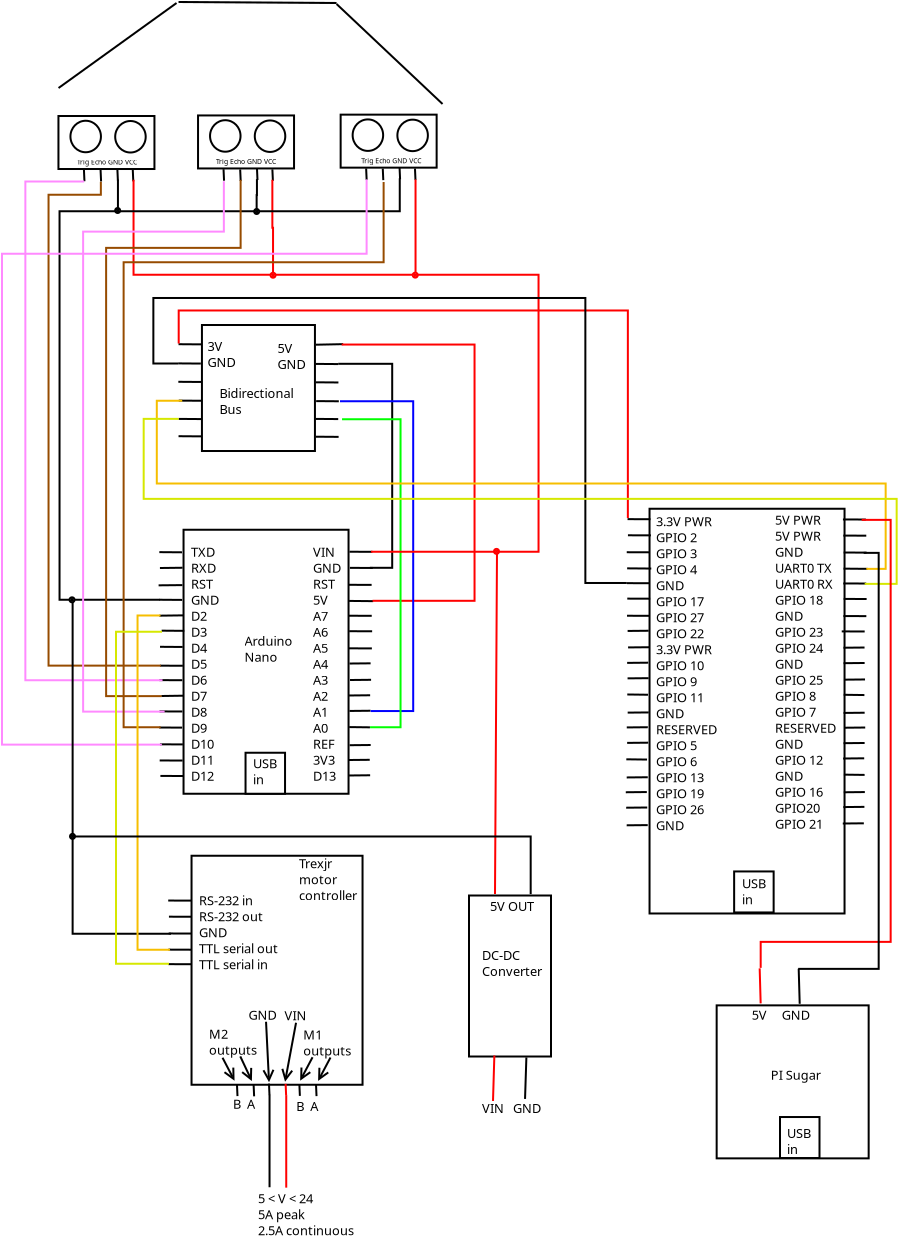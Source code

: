 <?xml version="1.0" encoding="UTF-8"?>
<dia:diagram xmlns:dia="http://www.lysator.liu.se/~alla/dia/">
  <dia:layer name="Background" visible="true" connectable="true" active="true">
    <dia:object type="Standard - Box" version="0" id="O0">
      <dia:attribute name="obj_pos">
        <dia:point val="36.25,2.45"/>
      </dia:attribute>
      <dia:attribute name="obj_bb">
        <dia:rectangle val="36.2,2.4;46.05,22.738"/>
      </dia:attribute>
      <dia:attribute name="elem_corner">
        <dia:point val="36.25,2.45"/>
      </dia:attribute>
      <dia:attribute name="elem_width">
        <dia:real val="9.75"/>
      </dia:attribute>
      <dia:attribute name="elem_height">
        <dia:real val="20.237"/>
      </dia:attribute>
      <dia:attribute name="show_background">
        <dia:boolean val="true"/>
      </dia:attribute>
    </dia:object>
    <dia:object type="Standard - Box" version="0" id="O1">
      <dia:attribute name="obj_pos">
        <dia:point val="12.95,3.5"/>
      </dia:attribute>
      <dia:attribute name="obj_bb">
        <dia:rectangle val="12.9,3.45;21.25,16.75"/>
      </dia:attribute>
      <dia:attribute name="elem_corner">
        <dia:point val="12.95,3.5"/>
      </dia:attribute>
      <dia:attribute name="elem_width">
        <dia:real val="8.25"/>
      </dia:attribute>
      <dia:attribute name="elem_height">
        <dia:real val="13.2"/>
      </dia:attribute>
      <dia:attribute name="show_background">
        <dia:boolean val="true"/>
      </dia:attribute>
    </dia:object>
    <dia:object type="Standard - Text" version="1" id="O2">
      <dia:attribute name="obj_pos">
        <dia:point val="17.075,10.1"/>
      </dia:attribute>
      <dia:attribute name="obj_bb">
        <dia:rectangle val="17.075,9.506;17.075,10.251"/>
      </dia:attribute>
      <dia:attribute name="text">
        <dia:composite type="text">
          <dia:attribute name="string">
            <dia:string>##</dia:string>
          </dia:attribute>
          <dia:attribute name="font">
            <dia:font family="sans" style="0" name="Helvetica"/>
          </dia:attribute>
          <dia:attribute name="height">
            <dia:real val="0.8"/>
          </dia:attribute>
          <dia:attribute name="pos">
            <dia:point val="17.075,10.1"/>
          </dia:attribute>
          <dia:attribute name="color">
            <dia:color val="#000000ff"/>
          </dia:attribute>
          <dia:attribute name="alignment">
            <dia:enum val="0"/>
          </dia:attribute>
        </dia:composite>
      </dia:attribute>
      <dia:attribute name="valign">
        <dia:enum val="3"/>
      </dia:attribute>
      <dia:connections>
        <dia:connection handle="0" to="O1" connection="8"/>
      </dia:connections>
    </dia:object>
    <dia:object type="Standard - Text" version="1" id="O3">
      <dia:attribute name="obj_pos">
        <dia:point val="17.075,10.1"/>
      </dia:attribute>
      <dia:attribute name="obj_bb">
        <dia:rectangle val="17.075,9.506;17.075,10.251"/>
      </dia:attribute>
      <dia:attribute name="text">
        <dia:composite type="text">
          <dia:attribute name="string">
            <dia:string>##</dia:string>
          </dia:attribute>
          <dia:attribute name="font">
            <dia:font family="sans" style="0" name="Helvetica"/>
          </dia:attribute>
          <dia:attribute name="height">
            <dia:real val="0.8"/>
          </dia:attribute>
          <dia:attribute name="pos">
            <dia:point val="17.075,10.1"/>
          </dia:attribute>
          <dia:attribute name="color">
            <dia:color val="#000000ff"/>
          </dia:attribute>
          <dia:attribute name="alignment">
            <dia:enum val="0"/>
          </dia:attribute>
        </dia:composite>
      </dia:attribute>
      <dia:attribute name="valign">
        <dia:enum val="3"/>
      </dia:attribute>
      <dia:connections>
        <dia:connection handle="0" to="O1" connection="8"/>
      </dia:connections>
    </dia:object>
    <dia:object type="Standard - Box" version="0" id="O4">
      <dia:attribute name="obj_pos">
        <dia:point val="40.48,20.585"/>
      </dia:attribute>
      <dia:attribute name="obj_bb">
        <dia:rectangle val="40.43,20.535;42.505,22.685"/>
      </dia:attribute>
      <dia:attribute name="elem_corner">
        <dia:point val="40.48,20.585"/>
      </dia:attribute>
      <dia:attribute name="elem_width">
        <dia:real val="1.975"/>
      </dia:attribute>
      <dia:attribute name="elem_height">
        <dia:real val="2.05"/>
      </dia:attribute>
      <dia:attribute name="show_background">
        <dia:boolean val="true"/>
      </dia:attribute>
    </dia:object>
    <dia:object type="Standard - Text" version="1" id="O5">
      <dia:attribute name="obj_pos">
        <dia:point val="13.325,4.85"/>
      </dia:attribute>
      <dia:attribute name="obj_bb">
        <dia:rectangle val="13.325,4.256;14.793,16.201"/>
      </dia:attribute>
      <dia:attribute name="text">
        <dia:composite type="text">
          <dia:attribute name="string">
            <dia:string>#TXD
RXD
RST
GND
D2
D3
D4
D5
D6
D7
D8
D9
D10
D11
D12#</dia:string>
          </dia:attribute>
          <dia:attribute name="font">
            <dia:font family="sans" style="0" name="Helvetica"/>
          </dia:attribute>
          <dia:attribute name="height">
            <dia:real val="0.8"/>
          </dia:attribute>
          <dia:attribute name="pos">
            <dia:point val="13.325,4.85"/>
          </dia:attribute>
          <dia:attribute name="color">
            <dia:color val="#000000ff"/>
          </dia:attribute>
          <dia:attribute name="alignment">
            <dia:enum val="0"/>
          </dia:attribute>
        </dia:composite>
      </dia:attribute>
      <dia:attribute name="valign">
        <dia:enum val="3"/>
      </dia:attribute>
    </dia:object>
    <dia:object type="Standard - Text" version="1" id="O6">
      <dia:attribute name="obj_pos">
        <dia:point val="19.425,4.85"/>
      </dia:attribute>
      <dia:attribute name="obj_bb">
        <dia:rectangle val="19.425,4.256;20.892,16.201"/>
      </dia:attribute>
      <dia:attribute name="text">
        <dia:composite type="text">
          <dia:attribute name="string">
            <dia:string>#VIN
GND
RST
5V
A7
A6
A5
A4
A3
A2
A1
A0
REF
3V3
D13#</dia:string>
          </dia:attribute>
          <dia:attribute name="font">
            <dia:font family="sans" style="0" name="Helvetica"/>
          </dia:attribute>
          <dia:attribute name="height">
            <dia:real val="0.8"/>
          </dia:attribute>
          <dia:attribute name="pos">
            <dia:point val="19.425,4.85"/>
          </dia:attribute>
          <dia:attribute name="color">
            <dia:color val="#000000ff"/>
          </dia:attribute>
          <dia:attribute name="alignment">
            <dia:enum val="0"/>
          </dia:attribute>
        </dia:composite>
      </dia:attribute>
      <dia:attribute name="valign">
        <dia:enum val="3"/>
      </dia:attribute>
    </dia:object>
    <dia:object type="Standard - Text" version="1" id="O7">
      <dia:attribute name="obj_pos">
        <dia:point val="16,9.3"/>
      </dia:attribute>
      <dia:attribute name="obj_bb">
        <dia:rectangle val="16,8.706;18.477,10.251"/>
      </dia:attribute>
      <dia:attribute name="text">
        <dia:composite type="text">
          <dia:attribute name="string">
            <dia:string>#Arduino
Nano#</dia:string>
          </dia:attribute>
          <dia:attribute name="font">
            <dia:font family="sans" style="0" name="Helvetica"/>
          </dia:attribute>
          <dia:attribute name="height">
            <dia:real val="0.8"/>
          </dia:attribute>
          <dia:attribute name="pos">
            <dia:point val="16,9.3"/>
          </dia:attribute>
          <dia:attribute name="color">
            <dia:color val="#000000ff"/>
          </dia:attribute>
          <dia:attribute name="alignment">
            <dia:enum val="0"/>
          </dia:attribute>
        </dia:composite>
      </dia:attribute>
      <dia:attribute name="valign">
        <dia:enum val="3"/>
      </dia:attribute>
    </dia:object>
    <dia:object type="Standard - Line" version="0" id="O8">
      <dia:attribute name="obj_pos">
        <dia:point val="11.77,5.413"/>
      </dia:attribute>
      <dia:attribute name="obj_bb">
        <dia:rectangle val="11.72,5.35;12.951,5.463"/>
      </dia:attribute>
      <dia:attribute name="conn_endpoints">
        <dia:point val="11.77,5.413"/>
        <dia:point val="12.9,5.4"/>
      </dia:attribute>
      <dia:attribute name="numcp">
        <dia:int val="1"/>
      </dia:attribute>
    </dia:object>
    <dia:object type="Standard - Line" version="0" id="O9">
      <dia:attribute name="obj_pos">
        <dia:point val="11.74,4.62"/>
      </dia:attribute>
      <dia:attribute name="obj_bb">
        <dia:rectangle val="11.69,4.569;12.924,4.678"/>
      </dia:attribute>
      <dia:attribute name="conn_endpoints">
        <dia:point val="11.74,4.62"/>
        <dia:point val="12.874,4.628"/>
      </dia:attribute>
      <dia:attribute name="numcp">
        <dia:int val="1"/>
      </dia:attribute>
    </dia:object>
    <dia:object type="Standard - Line" version="0" id="O10">
      <dia:attribute name="obj_pos">
        <dia:point val="11.703,6.279"/>
      </dia:attribute>
      <dia:attribute name="obj_bb">
        <dia:rectangle val="11.653,6.217;12.944,6.33"/>
      </dia:attribute>
      <dia:attribute name="conn_endpoints">
        <dia:point val="11.703,6.279"/>
        <dia:point val="12.894,6.268"/>
      </dia:attribute>
      <dia:attribute name="numcp">
        <dia:int val="1"/>
      </dia:attribute>
    </dia:object>
    <dia:object type="Standard - Line" version="0" id="O11">
      <dia:attribute name="obj_pos">
        <dia:point val="11.747,7.0"/>
      </dia:attribute>
      <dia:attribute name="obj_bb">
        <dia:rectangle val="11.697,6.949;12.931,7.058"/>
      </dia:attribute>
      <dia:attribute name="conn_endpoints">
        <dia:point val="11.747,7.0"/>
        <dia:point val="12.88,7.008"/>
      </dia:attribute>
      <dia:attribute name="numcp">
        <dia:int val="1"/>
      </dia:attribute>
    </dia:object>
    <dia:object type="Standard - Line" version="0" id="O12">
      <dia:attribute name="obj_pos">
        <dia:point val="11.737,7.796"/>
      </dia:attribute>
      <dia:attribute name="obj_bb">
        <dia:rectangle val="11.686,7.731;12.984,7.846"/>
      </dia:attribute>
      <dia:attribute name="conn_endpoints">
        <dia:point val="11.737,7.796"/>
        <dia:point val="12.934,7.781"/>
      </dia:attribute>
      <dia:attribute name="numcp">
        <dia:int val="1"/>
      </dia:attribute>
    </dia:object>
    <dia:object type="Standard - Line" version="0" id="O13">
      <dia:attribute name="obj_pos">
        <dia:point val="11.854,8.546"/>
      </dia:attribute>
      <dia:attribute name="obj_bb">
        <dia:rectangle val="11.803,8.496;13.037,8.605"/>
      </dia:attribute>
      <dia:attribute name="conn_endpoints">
        <dia:point val="11.854,8.546"/>
        <dia:point val="12.987,8.555"/>
      </dia:attribute>
      <dia:attribute name="numcp">
        <dia:int val="1"/>
      </dia:attribute>
    </dia:object>
    <dia:object type="Standard - Line" version="0" id="O14">
      <dia:attribute name="obj_pos">
        <dia:point val="11.774,9.353"/>
      </dia:attribute>
      <dia:attribute name="obj_bb">
        <dia:rectangle val="11.723,9.303;12.957,9.412"/>
      </dia:attribute>
      <dia:attribute name="conn_endpoints">
        <dia:point val="11.774,9.353"/>
        <dia:point val="12.907,9.361"/>
      </dia:attribute>
      <dia:attribute name="numcp">
        <dia:int val="1"/>
      </dia:attribute>
    </dia:object>
    <dia:object type="Standard - Line" version="0" id="O15">
      <dia:attribute name="obj_pos">
        <dia:point val="11.77,10.296"/>
      </dia:attribute>
      <dia:attribute name="obj_bb">
        <dia:rectangle val="11.72,10.246;12.967,10.35"/>
      </dia:attribute>
      <dia:attribute name="conn_endpoints">
        <dia:point val="11.77,10.296"/>
        <dia:point val="12.917,10.3"/>
      </dia:attribute>
      <dia:attribute name="numcp">
        <dia:int val="1"/>
      </dia:attribute>
    </dia:object>
    <dia:object type="Standard - Line" version="0" id="O16">
      <dia:attribute name="obj_pos">
        <dia:point val="11.74,11.019"/>
      </dia:attribute>
      <dia:attribute name="obj_bb">
        <dia:rectangle val="11.69,10.969;12.937,11.074"/>
      </dia:attribute>
      <dia:attribute name="conn_endpoints">
        <dia:point val="11.74,11.019"/>
        <dia:point val="12.887,11.024"/>
      </dia:attribute>
      <dia:attribute name="numcp">
        <dia:int val="1"/>
      </dia:attribute>
    </dia:object>
    <dia:object type="Standard - Line" version="0" id="O17">
      <dia:attribute name="obj_pos">
        <dia:point val="11.837,11.813"/>
      </dia:attribute>
      <dia:attribute name="obj_bb">
        <dia:rectangle val="11.786,11.746;13.024,11.863"/>
      </dia:attribute>
      <dia:attribute name="conn_endpoints">
        <dia:point val="11.837,11.813"/>
        <dia:point val="12.973,11.797"/>
      </dia:attribute>
      <dia:attribute name="numcp">
        <dia:int val="1"/>
      </dia:attribute>
    </dia:object>
    <dia:object type="Standard - Line" version="0" id="O18">
      <dia:attribute name="obj_pos">
        <dia:point val="11.747,12.583"/>
      </dia:attribute>
      <dia:attribute name="obj_bb">
        <dia:rectangle val="11.697,12.533;12.944,12.637"/>
      </dia:attribute>
      <dia:attribute name="conn_endpoints">
        <dia:point val="11.747,12.583"/>
        <dia:point val="12.893,12.587"/>
      </dia:attribute>
      <dia:attribute name="numcp">
        <dia:int val="1"/>
      </dia:attribute>
    </dia:object>
    <dia:object type="Standard - Line" version="0" id="O19">
      <dia:attribute name="obj_pos">
        <dia:point val="11.733,13.389"/>
      </dia:attribute>
      <dia:attribute name="obj_bb">
        <dia:rectangle val="11.683,13.339;12.93,13.444"/>
      </dia:attribute>
      <dia:attribute name="conn_endpoints">
        <dia:point val="11.733,13.389"/>
        <dia:point val="12.88,13.393"/>
      </dia:attribute>
      <dia:attribute name="numcp">
        <dia:int val="1"/>
      </dia:attribute>
    </dia:object>
    <dia:object type="Standard - Line" version="0" id="O20">
      <dia:attribute name="obj_pos">
        <dia:point val="11.77,14.229"/>
      </dia:attribute>
      <dia:attribute name="obj_bb">
        <dia:rectangle val="11.72,14.179;12.967,14.284"/>
      </dia:attribute>
      <dia:attribute name="conn_endpoints">
        <dia:point val="11.77,14.229"/>
        <dia:point val="12.917,14.233"/>
      </dia:attribute>
      <dia:attribute name="numcp">
        <dia:int val="1"/>
      </dia:attribute>
    </dia:object>
    <dia:object type="Standard - Line" version="0" id="O21">
      <dia:attribute name="obj_pos">
        <dia:point val="11.757,15.036"/>
      </dia:attribute>
      <dia:attribute name="obj_bb">
        <dia:rectangle val="11.707,14.986;12.954,15.09"/>
      </dia:attribute>
      <dia:attribute name="conn_endpoints">
        <dia:point val="11.757,15.036"/>
        <dia:point val="12.903,15.04"/>
      </dia:attribute>
      <dia:attribute name="numcp">
        <dia:int val="1"/>
      </dia:attribute>
    </dia:object>
    <dia:object type="Standard - Line" version="0" id="O22">
      <dia:attribute name="obj_pos">
        <dia:point val="11.793,15.809"/>
      </dia:attribute>
      <dia:attribute name="obj_bb">
        <dia:rectangle val="11.743,15.759;12.99,15.864"/>
      </dia:attribute>
      <dia:attribute name="conn_endpoints">
        <dia:point val="11.793,15.809"/>
        <dia:point val="12.94,15.813"/>
      </dia:attribute>
      <dia:attribute name="numcp">
        <dia:int val="1"/>
      </dia:attribute>
    </dia:object>
    <dia:object type="Standard - Line" version="0" id="O23">
      <dia:attribute name="obj_pos">
        <dia:point val="21.247,4.599"/>
      </dia:attribute>
      <dia:attribute name="obj_bb">
        <dia:rectangle val="21.197,4.549;22.444,4.654"/>
      </dia:attribute>
      <dia:attribute name="conn_endpoints">
        <dia:point val="21.247,4.599"/>
        <dia:point val="22.393,4.604"/>
      </dia:attribute>
      <dia:attribute name="numcp">
        <dia:int val="1"/>
      </dia:attribute>
    </dia:object>
    <dia:object type="Standard - Line" version="0" id="O24">
      <dia:attribute name="obj_pos">
        <dia:point val="21.267,5.406"/>
      </dia:attribute>
      <dia:attribute name="obj_bb">
        <dia:rectangle val="21.217,5.356;22.464,5.46"/>
      </dia:attribute>
      <dia:attribute name="conn_endpoints">
        <dia:point val="21.267,5.406"/>
        <dia:point val="22.413,5.41"/>
      </dia:attribute>
      <dia:attribute name="numcp">
        <dia:int val="1"/>
      </dia:attribute>
    </dia:object>
    <dia:object type="Standard - Line" version="0" id="O25">
      <dia:attribute name="obj_pos">
        <dia:point val="21.207,6.253"/>
      </dia:attribute>
      <dia:attribute name="obj_bb">
        <dia:rectangle val="21.157,6.203;22.404,6.307"/>
      </dia:attribute>
      <dia:attribute name="conn_endpoints">
        <dia:point val="21.207,6.253"/>
        <dia:point val="22.354,6.257"/>
      </dia:attribute>
      <dia:attribute name="numcp">
        <dia:int val="1"/>
      </dia:attribute>
    </dia:object>
    <dia:object type="Standard - Line" version="0" id="O26">
      <dia:attribute name="obj_pos">
        <dia:point val="21.227,7.059"/>
      </dia:attribute>
      <dia:attribute name="obj_bb">
        <dia:rectangle val="21.176,7.009;22.484,7.12"/>
      </dia:attribute>
      <dia:attribute name="conn_endpoints">
        <dia:point val="21.227,7.059"/>
        <dia:point val="22.433,7.07"/>
      </dia:attribute>
      <dia:attribute name="numcp">
        <dia:int val="1"/>
      </dia:attribute>
    </dia:object>
    <dia:object type="Standard - Line" version="0" id="O27">
      <dia:attribute name="obj_pos">
        <dia:point val="21.213,7.799"/>
      </dia:attribute>
      <dia:attribute name="obj_bb">
        <dia:rectangle val="21.163,7.749;22.41,7.854"/>
      </dia:attribute>
      <dia:attribute name="conn_endpoints">
        <dia:point val="21.213,7.799"/>
        <dia:point val="22.36,7.804"/>
      </dia:attribute>
      <dia:attribute name="numcp">
        <dia:int val="1"/>
      </dia:attribute>
    </dia:object>
    <dia:object type="Standard - Line" version="0" id="O28">
      <dia:attribute name="obj_pos">
        <dia:point val="21.233,8.573"/>
      </dia:attribute>
      <dia:attribute name="obj_bb">
        <dia:rectangle val="21.183,8.523;22.43,8.627"/>
      </dia:attribute>
      <dia:attribute name="conn_endpoints">
        <dia:point val="21.233,8.573"/>
        <dia:point val="22.38,8.577"/>
      </dia:attribute>
      <dia:attribute name="numcp">
        <dia:int val="1"/>
      </dia:attribute>
    </dia:object>
    <dia:object type="Standard - Line" version="0" id="O29">
      <dia:attribute name="obj_pos">
        <dia:point val="21.22,9.429"/>
      </dia:attribute>
      <dia:attribute name="obj_bb">
        <dia:rectangle val="21.17,9.379;22.417,9.484"/>
      </dia:attribute>
      <dia:attribute name="conn_endpoints">
        <dia:point val="21.22,9.429"/>
        <dia:point val="22.367,9.434"/>
      </dia:attribute>
      <dia:attribute name="numcp">
        <dia:int val="1"/>
      </dia:attribute>
    </dia:object>
    <dia:object type="Standard - Line" version="0" id="O30">
      <dia:attribute name="obj_pos">
        <dia:point val="21.25,10.189"/>
      </dia:attribute>
      <dia:attribute name="obj_bb">
        <dia:rectangle val="21.2,10.129;22.354,10.24"/>
      </dia:attribute>
      <dia:attribute name="conn_endpoints">
        <dia:point val="21.25,10.189"/>
        <dia:point val="22.303,10.179"/>
      </dia:attribute>
      <dia:attribute name="numcp">
        <dia:int val="1"/>
      </dia:attribute>
    </dia:object>
    <dia:object type="Standard - Line" version="0" id="O31">
      <dia:attribute name="obj_pos">
        <dia:point val="21.274,11.013"/>
      </dia:attribute>
      <dia:attribute name="obj_bb">
        <dia:rectangle val="21.223,10.953;22.377,11.064"/>
      </dia:attribute>
      <dia:attribute name="conn_endpoints">
        <dia:point val="21.274,11.013"/>
        <dia:point val="22.327,11.003"/>
      </dia:attribute>
      <dia:attribute name="numcp">
        <dia:int val="1"/>
      </dia:attribute>
    </dia:object>
    <dia:object type="Standard - Line" version="0" id="O32">
      <dia:attribute name="obj_pos">
        <dia:point val="21.227,11.787"/>
      </dia:attribute>
      <dia:attribute name="obj_bb">
        <dia:rectangle val="21.177,11.726;22.331,11.837"/>
      </dia:attribute>
      <dia:attribute name="conn_endpoints">
        <dia:point val="21.227,11.787"/>
        <dia:point val="22.28,11.776"/>
      </dia:attribute>
      <dia:attribute name="numcp">
        <dia:int val="1"/>
      </dia:attribute>
    </dia:object>
    <dia:object type="Standard - Line" version="0" id="O33">
      <dia:attribute name="obj_pos">
        <dia:point val="21.247,12.56"/>
      </dia:attribute>
      <dia:attribute name="obj_bb">
        <dia:rectangle val="21.197,12.499;22.351,12.61"/>
      </dia:attribute>
      <dia:attribute name="conn_endpoints">
        <dia:point val="21.247,12.56"/>
        <dia:point val="22.3,12.55"/>
      </dia:attribute>
      <dia:attribute name="numcp">
        <dia:int val="1"/>
      </dia:attribute>
    </dia:object>
    <dia:object type="Standard - Line" version="0" id="O34">
      <dia:attribute name="obj_pos">
        <dia:point val="21.234,13.367"/>
      </dia:attribute>
      <dia:attribute name="obj_bb">
        <dia:rectangle val="21.183,13.316;22.321,13.43"/>
      </dia:attribute>
      <dia:attribute name="conn_endpoints">
        <dia:point val="21.234,13.367"/>
        <dia:point val="22.27,13.379"/>
      </dia:attribute>
      <dia:attribute name="numcp">
        <dia:int val="1"/>
      </dia:attribute>
    </dia:object>
    <dia:object type="Standard - Line" version="0" id="O35">
      <dia:attribute name="obj_pos">
        <dia:point val="21.254,14.273"/>
      </dia:attribute>
      <dia:attribute name="obj_bb">
        <dia:rectangle val="21.203,14.213;22.357,14.324"/>
      </dia:attribute>
      <dia:attribute name="conn_endpoints">
        <dia:point val="21.254,14.273"/>
        <dia:point val="22.307,14.263"/>
      </dia:attribute>
      <dia:attribute name="numcp">
        <dia:int val="1"/>
      </dia:attribute>
    </dia:object>
    <dia:object type="Standard - Line" version="0" id="O36">
      <dia:attribute name="obj_pos">
        <dia:point val="21.207,15.013"/>
      </dia:attribute>
      <dia:attribute name="obj_bb">
        <dia:rectangle val="21.157,14.953;22.311,15.064"/>
      </dia:attribute>
      <dia:attribute name="conn_endpoints">
        <dia:point val="21.207,15.013"/>
        <dia:point val="22.26,15.003"/>
      </dia:attribute>
      <dia:attribute name="numcp">
        <dia:int val="1"/>
      </dia:attribute>
    </dia:object>
    <dia:object type="Standard - Line" version="0" id="O37">
      <dia:attribute name="obj_pos">
        <dia:point val="21.227,15.787"/>
      </dia:attribute>
      <dia:attribute name="obj_bb">
        <dia:rectangle val="21.177,15.726;22.331,15.837"/>
      </dia:attribute>
      <dia:attribute name="conn_endpoints">
        <dia:point val="21.227,15.787"/>
        <dia:point val="22.28,15.776"/>
      </dia:attribute>
      <dia:attribute name="numcp">
        <dia:int val="1"/>
      </dia:attribute>
    </dia:object>
    <dia:object type="Standard - Box" version="0" id="O38">
      <dia:attribute name="obj_pos">
        <dia:point val="13.87,-6.737"/>
      </dia:attribute>
      <dia:attribute name="obj_bb">
        <dia:rectangle val="13.82,-6.787;19.57,-0.387"/>
      </dia:attribute>
      <dia:attribute name="elem_corner">
        <dia:point val="13.87,-6.737"/>
      </dia:attribute>
      <dia:attribute name="elem_width">
        <dia:real val="5.65"/>
      </dia:attribute>
      <dia:attribute name="elem_height">
        <dia:real val="6.3"/>
      </dia:attribute>
      <dia:attribute name="show_background">
        <dia:boolean val="true"/>
      </dia:attribute>
    </dia:object>
    <dia:object type="Standard - Line" version="0" id="O39">
      <dia:attribute name="obj_pos">
        <dia:point val="12.7,-5.777"/>
      </dia:attribute>
      <dia:attribute name="obj_bb">
        <dia:rectangle val="12.65,-5.827;13.884,-5.718"/>
      </dia:attribute>
      <dia:attribute name="conn_endpoints">
        <dia:point val="12.7,-5.777"/>
        <dia:point val="13.834,-5.769"/>
      </dia:attribute>
      <dia:attribute name="numcp">
        <dia:int val="1"/>
      </dia:attribute>
    </dia:object>
    <dia:object type="Standard - Line" version="0" id="O40">
      <dia:attribute name="obj_pos">
        <dia:point val="12.68,-4.817"/>
      </dia:attribute>
      <dia:attribute name="obj_bb">
        <dia:rectangle val="12.63,-4.867;13.864,-4.758"/>
      </dia:attribute>
      <dia:attribute name="conn_endpoints">
        <dia:point val="12.68,-4.817"/>
        <dia:point val="13.814,-4.809"/>
      </dia:attribute>
      <dia:attribute name="numcp">
        <dia:int val="1"/>
      </dia:attribute>
    </dia:object>
    <dia:object type="Standard - Text" version="1" id="O41">
      <dia:attribute name="obj_pos">
        <dia:point val="17.645,-5.337"/>
      </dia:attribute>
      <dia:attribute name="obj_bb">
        <dia:rectangle val="17.645,-5.931;19.113,-4.386"/>
      </dia:attribute>
      <dia:attribute name="text">
        <dia:composite type="text">
          <dia:attribute name="string">
            <dia:string>#5V
GND#</dia:string>
          </dia:attribute>
          <dia:attribute name="font">
            <dia:font family="sans" style="0" name="Helvetica"/>
          </dia:attribute>
          <dia:attribute name="height">
            <dia:real val="0.8"/>
          </dia:attribute>
          <dia:attribute name="pos">
            <dia:point val="17.645,-5.337"/>
          </dia:attribute>
          <dia:attribute name="color">
            <dia:color val="#000000ff"/>
          </dia:attribute>
          <dia:attribute name="alignment">
            <dia:enum val="0"/>
          </dia:attribute>
        </dia:composite>
      </dia:attribute>
      <dia:attribute name="valign">
        <dia:enum val="3"/>
      </dia:attribute>
    </dia:object>
    <dia:object type="Standard - Text" version="1" id="O42">
      <dia:attribute name="obj_pos">
        <dia:point val="14.145,-5.437"/>
      </dia:attribute>
      <dia:attribute name="obj_bb">
        <dia:rectangle val="14.145,-6.032;15.613,-4.487"/>
      </dia:attribute>
      <dia:attribute name="text">
        <dia:composite type="text">
          <dia:attribute name="string">
            <dia:string>#3V
GND#</dia:string>
          </dia:attribute>
          <dia:attribute name="font">
            <dia:font family="sans" style="0" name="Helvetica"/>
          </dia:attribute>
          <dia:attribute name="height">
            <dia:real val="0.8"/>
          </dia:attribute>
          <dia:attribute name="pos">
            <dia:point val="14.145,-5.437"/>
          </dia:attribute>
          <dia:attribute name="color">
            <dia:color val="#000000ff"/>
          </dia:attribute>
          <dia:attribute name="alignment">
            <dia:enum val="0"/>
          </dia:attribute>
        </dia:composite>
      </dia:attribute>
      <dia:attribute name="valign">
        <dia:enum val="3"/>
      </dia:attribute>
    </dia:object>
    <dia:object type="Standard - Text" version="1" id="O43">
      <dia:attribute name="obj_pos">
        <dia:point val="14.745,-3.087"/>
      </dia:attribute>
      <dia:attribute name="obj_bb">
        <dia:rectangle val="14.745,-3.682;18.74,-2.136"/>
      </dia:attribute>
      <dia:attribute name="text">
        <dia:composite type="text">
          <dia:attribute name="string">
            <dia:string>#Bidirectional
Bus#</dia:string>
          </dia:attribute>
          <dia:attribute name="font">
            <dia:font family="sans" style="0" name="Helvetica"/>
          </dia:attribute>
          <dia:attribute name="height">
            <dia:real val="0.8"/>
          </dia:attribute>
          <dia:attribute name="pos">
            <dia:point val="14.745,-3.087"/>
          </dia:attribute>
          <dia:attribute name="color">
            <dia:color val="#000000ff"/>
          </dia:attribute>
          <dia:attribute name="alignment">
            <dia:enum val="0"/>
          </dia:attribute>
        </dia:composite>
      </dia:attribute>
      <dia:attribute name="valign">
        <dia:enum val="3"/>
      </dia:attribute>
    </dia:object>
    <dia:object type="Standard - Line" version="0" id="O44">
      <dia:attribute name="obj_pos">
        <dia:point val="12.7,-1.177"/>
      </dia:attribute>
      <dia:attribute name="obj_bb">
        <dia:rectangle val="12.65,-1.227;13.884,-1.118"/>
      </dia:attribute>
      <dia:attribute name="conn_endpoints">
        <dia:point val="12.7,-1.177"/>
        <dia:point val="13.834,-1.169"/>
      </dia:attribute>
      <dia:attribute name="numcp">
        <dia:int val="1"/>
      </dia:attribute>
    </dia:object>
    <dia:object type="Standard - Line" version="0" id="O45">
      <dia:attribute name="obj_pos">
        <dia:point val="12.705,-2.042"/>
      </dia:attribute>
      <dia:attribute name="obj_bb">
        <dia:rectangle val="12.655,-2.092;13.889,-1.983"/>
      </dia:attribute>
      <dia:attribute name="conn_endpoints">
        <dia:point val="12.705,-2.042"/>
        <dia:point val="13.839,-2.034"/>
      </dia:attribute>
      <dia:attribute name="numcp">
        <dia:int val="1"/>
      </dia:attribute>
    </dia:object>
    <dia:object type="Standard - Line" version="0" id="O46">
      <dia:attribute name="obj_pos">
        <dia:point val="12.71,-2.957"/>
      </dia:attribute>
      <dia:attribute name="obj_bb">
        <dia:rectangle val="12.66,-3.007;13.894,-2.898"/>
      </dia:attribute>
      <dia:attribute name="conn_endpoints">
        <dia:point val="12.71,-2.957"/>
        <dia:point val="13.844,-2.949"/>
      </dia:attribute>
      <dia:attribute name="numcp">
        <dia:int val="1"/>
      </dia:attribute>
    </dia:object>
    <dia:object type="Standard - Line" version="0" id="O47">
      <dia:attribute name="obj_pos">
        <dia:point val="12.69,-3.897"/>
      </dia:attribute>
      <dia:attribute name="obj_bb">
        <dia:rectangle val="12.64,-3.947;13.874,-3.838"/>
      </dia:attribute>
      <dia:attribute name="conn_endpoints">
        <dia:point val="12.69,-3.897"/>
        <dia:point val="13.824,-3.889"/>
      </dia:attribute>
      <dia:attribute name="numcp">
        <dia:int val="1"/>
      </dia:attribute>
    </dia:object>
    <dia:object type="Standard - Line" version="0" id="O48">
      <dia:attribute name="obj_pos">
        <dia:point val="19.57,-5.752"/>
      </dia:attribute>
      <dia:attribute name="obj_bb">
        <dia:rectangle val="19.519,-5.831;20.984,-5.701"/>
      </dia:attribute>
      <dia:attribute name="conn_endpoints">
        <dia:point val="19.57,-5.752"/>
        <dia:point val="20.933,-5.78"/>
      </dia:attribute>
      <dia:attribute name="numcp">
        <dia:int val="1"/>
      </dia:attribute>
    </dia:object>
    <dia:object type="Standard - Line" version="0" id="O49">
      <dia:attribute name="obj_pos">
        <dia:point val="19.55,-4.792"/>
      </dia:attribute>
      <dia:attribute name="obj_bb">
        <dia:rectangle val="19.5,-4.842;20.734,-4.733"/>
      </dia:attribute>
      <dia:attribute name="conn_endpoints">
        <dia:point val="19.55,-4.792"/>
        <dia:point val="20.684,-4.784"/>
      </dia:attribute>
      <dia:attribute name="numcp">
        <dia:int val="1"/>
      </dia:attribute>
    </dia:object>
    <dia:object type="Standard - Line" version="0" id="O50">
      <dia:attribute name="obj_pos">
        <dia:point val="19.57,-1.152"/>
      </dia:attribute>
      <dia:attribute name="obj_bb">
        <dia:rectangle val="19.52,-1.202;20.754,-1.093"/>
      </dia:attribute>
      <dia:attribute name="conn_endpoints">
        <dia:point val="19.57,-1.152"/>
        <dia:point val="20.704,-1.144"/>
      </dia:attribute>
      <dia:attribute name="numcp">
        <dia:int val="1"/>
      </dia:attribute>
    </dia:object>
    <dia:object type="Standard - Line" version="0" id="O51">
      <dia:attribute name="obj_pos">
        <dia:point val="19.55,-2.042"/>
      </dia:attribute>
      <dia:attribute name="obj_bb">
        <dia:rectangle val="19.5,-2.092;20.734,-1.983"/>
      </dia:attribute>
      <dia:attribute name="conn_endpoints">
        <dia:point val="19.55,-2.042"/>
        <dia:point val="20.684,-2.034"/>
      </dia:attribute>
      <dia:attribute name="numcp">
        <dia:int val="1"/>
      </dia:attribute>
    </dia:object>
    <dia:object type="Standard - Line" version="0" id="O52">
      <dia:attribute name="obj_pos">
        <dia:point val="19.58,-2.932"/>
      </dia:attribute>
      <dia:attribute name="obj_bb">
        <dia:rectangle val="19.53,-2.982;20.764,-2.873"/>
      </dia:attribute>
      <dia:attribute name="conn_endpoints">
        <dia:point val="19.58,-2.932"/>
        <dia:point val="20.714,-2.924"/>
      </dia:attribute>
      <dia:attribute name="numcp">
        <dia:int val="1"/>
      </dia:attribute>
    </dia:object>
    <dia:object type="Standard - Line" version="0" id="O53">
      <dia:attribute name="obj_pos">
        <dia:point val="19.56,-3.872"/>
      </dia:attribute>
      <dia:attribute name="obj_bb">
        <dia:rectangle val="19.51,-3.922;20.744,-3.813"/>
      </dia:attribute>
      <dia:attribute name="conn_endpoints">
        <dia:point val="19.56,-3.872"/>
        <dia:point val="20.694,-3.864"/>
      </dia:attribute>
      <dia:attribute name="numcp">
        <dia:int val="1"/>
      </dia:attribute>
    </dia:object>
    <dia:object type="Standard - Box" version="0" id="O54">
      <dia:attribute name="obj_pos">
        <dia:point val="6.695,-17.187"/>
      </dia:attribute>
      <dia:attribute name="obj_bb">
        <dia:rectangle val="6.645,-17.237;11.545,-14.487"/>
      </dia:attribute>
      <dia:attribute name="elem_corner">
        <dia:point val="6.695,-17.187"/>
      </dia:attribute>
      <dia:attribute name="elem_width">
        <dia:real val="4.8"/>
      </dia:attribute>
      <dia:attribute name="elem_height">
        <dia:real val="2.65"/>
      </dia:attribute>
      <dia:attribute name="show_background">
        <dia:boolean val="true"/>
      </dia:attribute>
    </dia:object>
    <dia:object type="Standard - Text" version="1" id="O55">
      <dia:attribute name="obj_pos">
        <dia:point val="25.07,-15.637"/>
      </dia:attribute>
      <dia:attribute name="obj_bb">
        <dia:rectangle val="25.07,-16.232;25.07,-15.486"/>
      </dia:attribute>
      <dia:attribute name="text">
        <dia:composite type="text">
          <dia:attribute name="string">
            <dia:string>##</dia:string>
          </dia:attribute>
          <dia:attribute name="font">
            <dia:font family="sans" style="0" name="Helvetica"/>
          </dia:attribute>
          <dia:attribute name="height">
            <dia:real val="0.8"/>
          </dia:attribute>
          <dia:attribute name="pos">
            <dia:point val="25.07,-15.637"/>
          </dia:attribute>
          <dia:attribute name="color">
            <dia:color val="#000000ff"/>
          </dia:attribute>
          <dia:attribute name="alignment">
            <dia:enum val="0"/>
          </dia:attribute>
        </dia:composite>
      </dia:attribute>
      <dia:attribute name="valign">
        <dia:enum val="3"/>
      </dia:attribute>
    </dia:object>
    <dia:object type="Standard - Text" version="1" id="O56">
      <dia:attribute name="obj_pos">
        <dia:point val="7.62,-14.762"/>
      </dia:attribute>
      <dia:attribute name="obj_bb">
        <dia:rectangle val="7.62,-15.077;10.855,-14.682"/>
      </dia:attribute>
      <dia:attribute name="text">
        <dia:composite type="text">
          <dia:attribute name="string">
            <dia:string>#Trig Echo GND VCC#</dia:string>
          </dia:attribute>
          <dia:attribute name="font">
            <dia:font family="sans" style="0" name="Helvetica"/>
          </dia:attribute>
          <dia:attribute name="height">
            <dia:real val="0.423"/>
          </dia:attribute>
          <dia:attribute name="pos">
            <dia:point val="7.62,-14.762"/>
          </dia:attribute>
          <dia:attribute name="color">
            <dia:color val="#000000ff"/>
          </dia:attribute>
          <dia:attribute name="alignment">
            <dia:enum val="0"/>
          </dia:attribute>
        </dia:composite>
      </dia:attribute>
      <dia:attribute name="valign">
        <dia:enum val="3"/>
      </dia:attribute>
    </dia:object>
    <dia:object type="Standard - Text" version="1" id="O57">
      <dia:attribute name="obj_pos">
        <dia:point val="9.845,-16.0"/>
      </dia:attribute>
      <dia:attribute name="obj_bb">
        <dia:rectangle val="9.845,-16.594;9.845,-15.849"/>
      </dia:attribute>
      <dia:attribute name="text">
        <dia:composite type="text">
          <dia:attribute name="string">
            <dia:string>##</dia:string>
          </dia:attribute>
          <dia:attribute name="font">
            <dia:font family="sans" style="0" name="Helvetica"/>
          </dia:attribute>
          <dia:attribute name="height">
            <dia:real val="0.8"/>
          </dia:attribute>
          <dia:attribute name="pos">
            <dia:point val="9.845,-16.0"/>
          </dia:attribute>
          <dia:attribute name="color">
            <dia:color val="#000000ff"/>
          </dia:attribute>
          <dia:attribute name="alignment">
            <dia:enum val="0"/>
          </dia:attribute>
        </dia:composite>
      </dia:attribute>
      <dia:attribute name="valign">
        <dia:enum val="3"/>
      </dia:attribute>
    </dia:object>
    <dia:object type="Standard - Ellipse" version="0" id="O58">
      <dia:attribute name="obj_pos">
        <dia:point val="7.295,-16.95"/>
      </dia:attribute>
      <dia:attribute name="obj_bb">
        <dia:rectangle val="7.245,-17.0;8.87,-15.325"/>
      </dia:attribute>
      <dia:attribute name="elem_corner">
        <dia:point val="7.295,-16.95"/>
      </dia:attribute>
      <dia:attribute name="elem_width">
        <dia:real val="1.525"/>
      </dia:attribute>
      <dia:attribute name="elem_height">
        <dia:real val="1.575"/>
      </dia:attribute>
    </dia:object>
    <dia:object type="Standard - Ellipse" version="0" id="O59">
      <dia:attribute name="obj_pos">
        <dia:point val="9.533,-16.937"/>
      </dia:attribute>
      <dia:attribute name="obj_bb">
        <dia:rectangle val="9.482,-16.987;11.107,-15.312"/>
      </dia:attribute>
      <dia:attribute name="elem_corner">
        <dia:point val="9.533,-16.937"/>
      </dia:attribute>
      <dia:attribute name="elem_width">
        <dia:real val="1.525"/>
      </dia:attribute>
      <dia:attribute name="elem_height">
        <dia:real val="1.575"/>
      </dia:attribute>
    </dia:object>
    <dia:object type="Standard - Line" version="0" id="O60">
      <dia:attribute name="obj_pos">
        <dia:point val="7.995,-13.925"/>
      </dia:attribute>
      <dia:attribute name="obj_bb">
        <dia:rectangle val="7.918,-14.552;8.047,-13.873"/>
      </dia:attribute>
      <dia:attribute name="conn_endpoints">
        <dia:point val="7.995,-13.925"/>
        <dia:point val="7.97,-14.5"/>
      </dia:attribute>
      <dia:attribute name="numcp">
        <dia:int val="1"/>
      </dia:attribute>
    </dia:object>
    <dia:object type="Standard - Line" version="0" id="O61">
      <dia:attribute name="obj_pos">
        <dia:point val="10.437,-13.918"/>
      </dia:attribute>
      <dia:attribute name="obj_bb">
        <dia:rectangle val="10.36,-14.545;10.489,-13.866"/>
      </dia:attribute>
      <dia:attribute name="conn_endpoints">
        <dia:point val="10.437,-13.918"/>
        <dia:point val="10.412,-14.493"/>
      </dia:attribute>
      <dia:attribute name="numcp">
        <dia:int val="1"/>
      </dia:attribute>
    </dia:object>
    <dia:object type="Standard - Line" version="0" id="O62">
      <dia:attribute name="obj_pos">
        <dia:point val="8.827,-13.913"/>
      </dia:attribute>
      <dia:attribute name="obj_bb">
        <dia:rectangle val="8.75,-14.54;8.879,-13.861"/>
      </dia:attribute>
      <dia:attribute name="conn_endpoints">
        <dia:point val="8.827,-13.913"/>
        <dia:point val="8.802,-14.488"/>
      </dia:attribute>
      <dia:attribute name="numcp">
        <dia:int val="1"/>
      </dia:attribute>
    </dia:object>
    <dia:object type="Standard - Line" version="0" id="O63">
      <dia:attribute name="obj_pos">
        <dia:point val="9.667,-13.958"/>
      </dia:attribute>
      <dia:attribute name="obj_bb">
        <dia:rectangle val="9.59,-14.585;9.719,-13.906"/>
      </dia:attribute>
      <dia:attribute name="conn_endpoints">
        <dia:point val="9.667,-13.958"/>
        <dia:point val="9.642,-14.533"/>
      </dia:attribute>
      <dia:attribute name="numcp">
        <dia:int val="1"/>
      </dia:attribute>
    </dia:object>
    <dia:object type="Standard - Box" version="0" id="O64">
      <dia:attribute name="obj_pos">
        <dia:point val="13.675,-17.215"/>
      </dia:attribute>
      <dia:attribute name="obj_bb">
        <dia:rectangle val="13.625,-17.265;18.525,-14.515"/>
      </dia:attribute>
      <dia:attribute name="elem_corner">
        <dia:point val="13.675,-17.215"/>
      </dia:attribute>
      <dia:attribute name="elem_width">
        <dia:real val="4.8"/>
      </dia:attribute>
      <dia:attribute name="elem_height">
        <dia:real val="2.65"/>
      </dia:attribute>
      <dia:attribute name="show_background">
        <dia:boolean val="true"/>
      </dia:attribute>
    </dia:object>
    <dia:object type="Standard - Text" version="1" id="O65">
      <dia:attribute name="obj_pos">
        <dia:point val="14.575,-14.79"/>
      </dia:attribute>
      <dia:attribute name="obj_bb">
        <dia:rectangle val="14.575,-15.104;17.81,-14.71"/>
      </dia:attribute>
      <dia:attribute name="text">
        <dia:composite type="text">
          <dia:attribute name="string">
            <dia:string>#Trig Echo GND VCC#</dia:string>
          </dia:attribute>
          <dia:attribute name="font">
            <dia:font family="sans" style="0" name="Helvetica"/>
          </dia:attribute>
          <dia:attribute name="height">
            <dia:real val="0.423"/>
          </dia:attribute>
          <dia:attribute name="pos">
            <dia:point val="14.575,-14.79"/>
          </dia:attribute>
          <dia:attribute name="color">
            <dia:color val="#000000ff"/>
          </dia:attribute>
          <dia:attribute name="alignment">
            <dia:enum val="0"/>
          </dia:attribute>
        </dia:composite>
      </dia:attribute>
      <dia:attribute name="valign">
        <dia:enum val="3"/>
      </dia:attribute>
    </dia:object>
    <dia:object type="Standard - Text" version="1" id="O66">
      <dia:attribute name="obj_pos">
        <dia:point val="16.825,-16.027"/>
      </dia:attribute>
      <dia:attribute name="obj_bb">
        <dia:rectangle val="16.825,-16.622;16.825,-15.877"/>
      </dia:attribute>
      <dia:attribute name="text">
        <dia:composite type="text">
          <dia:attribute name="string">
            <dia:string>##</dia:string>
          </dia:attribute>
          <dia:attribute name="font">
            <dia:font family="sans" style="0" name="Helvetica"/>
          </dia:attribute>
          <dia:attribute name="height">
            <dia:real val="0.8"/>
          </dia:attribute>
          <dia:attribute name="pos">
            <dia:point val="16.825,-16.027"/>
          </dia:attribute>
          <dia:attribute name="color">
            <dia:color val="#000000ff"/>
          </dia:attribute>
          <dia:attribute name="alignment">
            <dia:enum val="0"/>
          </dia:attribute>
        </dia:composite>
      </dia:attribute>
      <dia:attribute name="valign">
        <dia:enum val="3"/>
      </dia:attribute>
    </dia:object>
    <dia:object type="Standard - Ellipse" version="0" id="O67">
      <dia:attribute name="obj_pos">
        <dia:point val="14.275,-16.977"/>
      </dia:attribute>
      <dia:attribute name="obj_bb">
        <dia:rectangle val="14.225,-17.027;15.85,-15.352"/>
      </dia:attribute>
      <dia:attribute name="elem_corner">
        <dia:point val="14.275,-16.977"/>
      </dia:attribute>
      <dia:attribute name="elem_width">
        <dia:real val="1.525"/>
      </dia:attribute>
      <dia:attribute name="elem_height">
        <dia:real val="1.575"/>
      </dia:attribute>
    </dia:object>
    <dia:object type="Standard - Ellipse" version="0" id="O68">
      <dia:attribute name="obj_pos">
        <dia:point val="16.512,-16.965"/>
      </dia:attribute>
      <dia:attribute name="obj_bb">
        <dia:rectangle val="16.462,-17.015;18.087,-15.34"/>
      </dia:attribute>
      <dia:attribute name="elem_corner">
        <dia:point val="16.512,-16.965"/>
      </dia:attribute>
      <dia:attribute name="elem_width">
        <dia:real val="1.525"/>
      </dia:attribute>
      <dia:attribute name="elem_height">
        <dia:real val="1.575"/>
      </dia:attribute>
    </dia:object>
    <dia:object type="Standard - Line" version="0" id="O69">
      <dia:attribute name="obj_pos">
        <dia:point val="14.975,-13.952"/>
      </dia:attribute>
      <dia:attribute name="obj_bb">
        <dia:rectangle val="14.898,-14.579;15.027,-13.9"/>
      </dia:attribute>
      <dia:attribute name="conn_endpoints">
        <dia:point val="14.975,-13.952"/>
        <dia:point val="14.95,-14.527"/>
      </dia:attribute>
      <dia:attribute name="numcp">
        <dia:int val="1"/>
      </dia:attribute>
    </dia:object>
    <dia:object type="Standard - Line" version="0" id="O70">
      <dia:attribute name="obj_pos">
        <dia:point val="17.417,-13.945"/>
      </dia:attribute>
      <dia:attribute name="obj_bb">
        <dia:rectangle val="17.34,-14.572;17.469,-13.893"/>
      </dia:attribute>
      <dia:attribute name="conn_endpoints">
        <dia:point val="17.417,-13.945"/>
        <dia:point val="17.392,-14.52"/>
      </dia:attribute>
      <dia:attribute name="numcp">
        <dia:int val="1"/>
      </dia:attribute>
    </dia:object>
    <dia:object type="Standard - Line" version="0" id="O71">
      <dia:attribute name="obj_pos">
        <dia:point val="15.807,-13.94"/>
      </dia:attribute>
      <dia:attribute name="obj_bb">
        <dia:rectangle val="15.73,-14.567;15.859,-13.888"/>
      </dia:attribute>
      <dia:attribute name="conn_endpoints">
        <dia:point val="15.807,-13.94"/>
        <dia:point val="15.782,-14.515"/>
      </dia:attribute>
      <dia:attribute name="numcp">
        <dia:int val="1"/>
      </dia:attribute>
    </dia:object>
    <dia:object type="Standard - Line" version="0" id="O72">
      <dia:attribute name="obj_pos">
        <dia:point val="16.647,-13.985"/>
      </dia:attribute>
      <dia:attribute name="obj_bb">
        <dia:rectangle val="16.57,-14.612;16.699,-13.933"/>
      </dia:attribute>
      <dia:attribute name="conn_endpoints">
        <dia:point val="16.647,-13.985"/>
        <dia:point val="16.622,-14.56"/>
      </dia:attribute>
      <dia:attribute name="numcp">
        <dia:int val="1"/>
      </dia:attribute>
    </dia:object>
    <dia:object type="Standard - Box" version="0" id="O73">
      <dia:attribute name="obj_pos">
        <dia:point val="20.805,-17.255"/>
      </dia:attribute>
      <dia:attribute name="obj_bb">
        <dia:rectangle val="20.755,-17.305;25.655,-14.555"/>
      </dia:attribute>
      <dia:attribute name="elem_corner">
        <dia:point val="20.805,-17.255"/>
      </dia:attribute>
      <dia:attribute name="elem_width">
        <dia:real val="4.8"/>
      </dia:attribute>
      <dia:attribute name="elem_height">
        <dia:real val="2.65"/>
      </dia:attribute>
      <dia:attribute name="show_background">
        <dia:boolean val="true"/>
      </dia:attribute>
    </dia:object>
    <dia:object type="Standard - Text" version="1" id="O74">
      <dia:attribute name="obj_pos">
        <dia:point val="21.83,-14.83"/>
      </dia:attribute>
      <dia:attribute name="obj_bb">
        <dia:rectangle val="21.83,-15.144;25.065,-14.75"/>
      </dia:attribute>
      <dia:attribute name="text">
        <dia:composite type="text">
          <dia:attribute name="string">
            <dia:string>#Trig Echo GND VCC#</dia:string>
          </dia:attribute>
          <dia:attribute name="font">
            <dia:font family="sans" style="0" name="Helvetica"/>
          </dia:attribute>
          <dia:attribute name="height">
            <dia:real val="0.423"/>
          </dia:attribute>
          <dia:attribute name="pos">
            <dia:point val="21.83,-14.83"/>
          </dia:attribute>
          <dia:attribute name="color">
            <dia:color val="#000000ff"/>
          </dia:attribute>
          <dia:attribute name="alignment">
            <dia:enum val="0"/>
          </dia:attribute>
        </dia:composite>
      </dia:attribute>
      <dia:attribute name="valign">
        <dia:enum val="3"/>
      </dia:attribute>
    </dia:object>
    <dia:object type="Standard - Text" version="1" id="O75">
      <dia:attribute name="obj_pos">
        <dia:point val="23.955,-16.067"/>
      </dia:attribute>
      <dia:attribute name="obj_bb">
        <dia:rectangle val="23.955,-16.662;23.955,-15.916"/>
      </dia:attribute>
      <dia:attribute name="text">
        <dia:composite type="text">
          <dia:attribute name="string">
            <dia:string>##</dia:string>
          </dia:attribute>
          <dia:attribute name="font">
            <dia:font family="sans" style="0" name="Helvetica"/>
          </dia:attribute>
          <dia:attribute name="height">
            <dia:real val="0.8"/>
          </dia:attribute>
          <dia:attribute name="pos">
            <dia:point val="23.955,-16.067"/>
          </dia:attribute>
          <dia:attribute name="color">
            <dia:color val="#000000ff"/>
          </dia:attribute>
          <dia:attribute name="alignment">
            <dia:enum val="0"/>
          </dia:attribute>
        </dia:composite>
      </dia:attribute>
      <dia:attribute name="valign">
        <dia:enum val="3"/>
      </dia:attribute>
    </dia:object>
    <dia:object type="Standard - Ellipse" version="0" id="O76">
      <dia:attribute name="obj_pos">
        <dia:point val="21.405,-17.017"/>
      </dia:attribute>
      <dia:attribute name="obj_bb">
        <dia:rectangle val="21.355,-17.067;22.98,-15.392"/>
      </dia:attribute>
      <dia:attribute name="elem_corner">
        <dia:point val="21.405,-17.017"/>
      </dia:attribute>
      <dia:attribute name="elem_width">
        <dia:real val="1.525"/>
      </dia:attribute>
      <dia:attribute name="elem_height">
        <dia:real val="1.575"/>
      </dia:attribute>
    </dia:object>
    <dia:object type="Standard - Ellipse" version="0" id="O77">
      <dia:attribute name="obj_pos">
        <dia:point val="23.642,-17.005"/>
      </dia:attribute>
      <dia:attribute name="obj_bb">
        <dia:rectangle val="23.593,-17.055;25.218,-15.38"/>
      </dia:attribute>
      <dia:attribute name="elem_corner">
        <dia:point val="23.642,-17.005"/>
      </dia:attribute>
      <dia:attribute name="elem_width">
        <dia:real val="1.525"/>
      </dia:attribute>
      <dia:attribute name="elem_height">
        <dia:real val="1.575"/>
      </dia:attribute>
    </dia:object>
    <dia:object type="Standard - Line" version="0" id="O78">
      <dia:attribute name="obj_pos">
        <dia:point val="22.105,-13.992"/>
      </dia:attribute>
      <dia:attribute name="obj_bb">
        <dia:rectangle val="22.028,-14.62;22.157,-13.94"/>
      </dia:attribute>
      <dia:attribute name="conn_endpoints">
        <dia:point val="22.105,-13.992"/>
        <dia:point val="22.08,-14.567"/>
      </dia:attribute>
      <dia:attribute name="numcp">
        <dia:int val="1"/>
      </dia:attribute>
    </dia:object>
    <dia:object type="Standard - Line" version="0" id="O79">
      <dia:attribute name="obj_pos">
        <dia:point val="24.547,-13.985"/>
      </dia:attribute>
      <dia:attribute name="obj_bb">
        <dia:rectangle val="24.47,-14.612;24.599,-13.933"/>
      </dia:attribute>
      <dia:attribute name="conn_endpoints">
        <dia:point val="24.547,-13.985"/>
        <dia:point val="24.522,-14.56"/>
      </dia:attribute>
      <dia:attribute name="numcp">
        <dia:int val="1"/>
      </dia:attribute>
    </dia:object>
    <dia:object type="Standard - Line" version="0" id="O80">
      <dia:attribute name="obj_pos">
        <dia:point val="22.937,-13.98"/>
      </dia:attribute>
      <dia:attribute name="obj_bb">
        <dia:rectangle val="22.86,-14.607;22.989,-13.928"/>
      </dia:attribute>
      <dia:attribute name="conn_endpoints">
        <dia:point val="22.937,-13.98"/>
        <dia:point val="22.912,-14.555"/>
      </dia:attribute>
      <dia:attribute name="numcp">
        <dia:int val="1"/>
      </dia:attribute>
    </dia:object>
    <dia:object type="Standard - Line" version="0" id="O81">
      <dia:attribute name="obj_pos">
        <dia:point val="23.777,-14.025"/>
      </dia:attribute>
      <dia:attribute name="obj_bb">
        <dia:rectangle val="23.7,-14.652;23.829,-13.973"/>
      </dia:attribute>
      <dia:attribute name="conn_endpoints">
        <dia:point val="23.777,-14.025"/>
        <dia:point val="23.752,-14.6"/>
      </dia:attribute>
      <dia:attribute name="numcp">
        <dia:int val="1"/>
      </dia:attribute>
    </dia:object>
    <dia:object type="Standard - ZigZagLine" version="1" id="O82">
      <dia:attribute name="obj_pos">
        <dia:point val="20.858,-5.76"/>
      </dia:attribute>
      <dia:attribute name="obj_bb">
        <dia:rectangle val="20.808,-5.81;27.55,7.103"/>
      </dia:attribute>
      <dia:attribute name="orth_points">
        <dia:point val="20.858,-5.76"/>
        <dia:point val="27.5,-5.76"/>
        <dia:point val="27.5,7.053"/>
        <dia:point val="22.4,7.053"/>
      </dia:attribute>
      <dia:attribute name="orth_orient">
        <dia:enum val="0"/>
        <dia:enum val="1"/>
        <dia:enum val="0"/>
      </dia:attribute>
      <dia:attribute name="autorouting">
        <dia:boolean val="false"/>
      </dia:attribute>
      <dia:attribute name="line_color">
        <dia:color val="#ff0000ff"/>
      </dia:attribute>
    </dia:object>
    <dia:object type="Standard - ZigZagLine" version="1" id="O83">
      <dia:attribute name="obj_pos">
        <dia:point val="20.683,-4.797"/>
      </dia:attribute>
      <dia:attribute name="obj_bb">
        <dia:rectangle val="20.633,-4.847;23.433,5.453"/>
      </dia:attribute>
      <dia:attribute name="orth_points">
        <dia:point val="20.683,-4.797"/>
        <dia:point val="23.383,-4.797"/>
        <dia:point val="23.383,5.403"/>
        <dia:point val="22.267,5.403"/>
      </dia:attribute>
      <dia:attribute name="orth_orient">
        <dia:enum val="0"/>
        <dia:enum val="1"/>
        <dia:enum val="0"/>
      </dia:attribute>
      <dia:attribute name="autorouting">
        <dia:boolean val="false"/>
      </dia:attribute>
    </dia:object>
    <dia:object type="Standard - ZigZagLine" version="1" id="O84">
      <dia:attribute name="obj_pos">
        <dia:point val="20.773,-2.925"/>
      </dia:attribute>
      <dia:attribute name="obj_bb">
        <dia:rectangle val="20.723,-2.975;24.483,12.615"/>
      </dia:attribute>
      <dia:attribute name="orth_points">
        <dia:point val="20.773,-2.925"/>
        <dia:point val="24.433,-2.925"/>
        <dia:point val="24.433,12.565"/>
        <dia:point val="22.308,12.565"/>
      </dia:attribute>
      <dia:attribute name="orth_orient">
        <dia:enum val="0"/>
        <dia:enum val="1"/>
        <dia:enum val="0"/>
      </dia:attribute>
      <dia:attribute name="autorouting">
        <dia:boolean val="false"/>
      </dia:attribute>
      <dia:attribute name="line_color">
        <dia:color val="#0000ffff"/>
      </dia:attribute>
    </dia:object>
    <dia:object type="Standard - ZigZagLine" version="1" id="O85">
      <dia:attribute name="obj_pos">
        <dia:point val="20.875,-2.025"/>
      </dia:attribute>
      <dia:attribute name="obj_bb">
        <dia:rectangle val="20.825,-2.075;23.85,13.425"/>
      </dia:attribute>
      <dia:attribute name="orth_points">
        <dia:point val="20.875,-2.025"/>
        <dia:point val="23.8,-2.025"/>
        <dia:point val="23.8,13.375"/>
        <dia:point val="22.275,13.375"/>
      </dia:attribute>
      <dia:attribute name="orth_orient">
        <dia:enum val="0"/>
        <dia:enum val="1"/>
        <dia:enum val="0"/>
      </dia:attribute>
      <dia:attribute name="autorouting">
        <dia:boolean val="false"/>
      </dia:attribute>
      <dia:attribute name="line_color">
        <dia:color val="#00ff00ff"/>
      </dia:attribute>
    </dia:object>
    <dia:object type="Standard - ZigZagLine" version="1" id="O86">
      <dia:attribute name="obj_pos">
        <dia:point val="10.45,-14"/>
      </dia:attribute>
      <dia:attribute name="obj_bb">
        <dia:rectangle val="10.4,-14.05;30.75,4.65"/>
      </dia:attribute>
      <dia:attribute name="orth_points">
        <dia:point val="10.45,-14"/>
        <dia:point val="10.45,-9.25"/>
        <dia:point val="30.7,-9.25"/>
        <dia:point val="30.7,4.6"/>
        <dia:point val="22.325,4.6"/>
      </dia:attribute>
      <dia:attribute name="orth_orient">
        <dia:enum val="1"/>
        <dia:enum val="0"/>
        <dia:enum val="1"/>
        <dia:enum val="0"/>
      </dia:attribute>
      <dia:attribute name="autorouting">
        <dia:boolean val="false"/>
      </dia:attribute>
      <dia:attribute name="line_color">
        <dia:color val="#ff0000ff"/>
      </dia:attribute>
    </dia:object>
    <dia:object type="Standard - ZigZagLine" version="1" id="O87">
      <dia:attribute name="obj_pos">
        <dia:point val="17.391,-14"/>
      </dia:attribute>
      <dia:attribute name="obj_bb">
        <dia:rectangle val="17.341,-14.05;17.475,-9.15"/>
      </dia:attribute>
      <dia:attribute name="orth_points">
        <dia:point val="17.391,-14"/>
        <dia:point val="17.391,-11.6"/>
        <dia:point val="17.425,-11.6"/>
        <dia:point val="17.425,-9.2"/>
      </dia:attribute>
      <dia:attribute name="orth_orient">
        <dia:enum val="1"/>
        <dia:enum val="0"/>
        <dia:enum val="1"/>
      </dia:attribute>
      <dia:attribute name="autorouting">
        <dia:boolean val="true"/>
      </dia:attribute>
      <dia:attribute name="line_color">
        <dia:color val="#ff0000ff"/>
      </dia:attribute>
    </dia:object>
    <dia:object type="Standard - ZigZagLine" version="1" id="O88">
      <dia:attribute name="obj_pos">
        <dia:point val="24.55,-13.975"/>
      </dia:attribute>
      <dia:attribute name="obj_bb">
        <dia:rectangle val="24.5,-14.025;24.6,-9.175"/>
      </dia:attribute>
      <dia:attribute name="orth_points">
        <dia:point val="24.55,-13.975"/>
        <dia:point val="24.55,-11.6"/>
        <dia:point val="24.55,-11.6"/>
        <dia:point val="24.55,-9.225"/>
      </dia:attribute>
      <dia:attribute name="orth_orient">
        <dia:enum val="1"/>
        <dia:enum val="0"/>
        <dia:enum val="1"/>
      </dia:attribute>
      <dia:attribute name="autorouting">
        <dia:boolean val="true"/>
      </dia:attribute>
      <dia:attribute name="line_color">
        <dia:color val="#ff0000ff"/>
      </dia:attribute>
      <dia:attribute name="line_caps">
        <dia:enum val="1"/>
      </dia:attribute>
    </dia:object>
    <dia:object type="Flowchart - Summing Junction" version="1" id="O89">
      <dia:attribute name="obj_pos">
        <dia:point val="17.3,-9.35"/>
      </dia:attribute>
      <dia:attribute name="obj_bb">
        <dia:rectangle val="17.2,-9.45;17.65,-9"/>
      </dia:attribute>
      <dia:attribute name="meta">
        <dia:composite type="dict"/>
      </dia:attribute>
      <dia:attribute name="elem_corner">
        <dia:point val="17.3,-9.35"/>
      </dia:attribute>
      <dia:attribute name="elem_width">
        <dia:real val="0.25"/>
      </dia:attribute>
      <dia:attribute name="elem_height">
        <dia:real val="0.25"/>
      </dia:attribute>
      <dia:attribute name="line_width">
        <dia:real val="0.1"/>
      </dia:attribute>
      <dia:attribute name="line_colour">
        <dia:color val="#ff0000ff"/>
      </dia:attribute>
      <dia:attribute name="fill_colour">
        <dia:color val="#ffffffff"/>
      </dia:attribute>
      <dia:attribute name="show_background">
        <dia:boolean val="true"/>
      </dia:attribute>
      <dia:attribute name="line_style">
        <dia:enum val="0"/>
        <dia:real val="1"/>
      </dia:attribute>
      <dia:attribute name="flip_horizontal">
        <dia:boolean val="false"/>
      </dia:attribute>
      <dia:attribute name="flip_vertical">
        <dia:boolean val="false"/>
      </dia:attribute>
      <dia:attribute name="subscale">
        <dia:real val="1"/>
      </dia:attribute>
    </dia:object>
    <dia:object type="Flowchart - Summing Junction" version="1" id="O90">
      <dia:attribute name="obj_pos">
        <dia:point val="24.41,-9.355"/>
      </dia:attribute>
      <dia:attribute name="obj_bb">
        <dia:rectangle val="24.31,-9.455;24.76,-9.005"/>
      </dia:attribute>
      <dia:attribute name="meta">
        <dia:composite type="dict"/>
      </dia:attribute>
      <dia:attribute name="elem_corner">
        <dia:point val="24.41,-9.355"/>
      </dia:attribute>
      <dia:attribute name="elem_width">
        <dia:real val="0.25"/>
      </dia:attribute>
      <dia:attribute name="elem_height">
        <dia:real val="0.25"/>
      </dia:attribute>
      <dia:attribute name="line_width">
        <dia:real val="0.1"/>
      </dia:attribute>
      <dia:attribute name="line_colour">
        <dia:color val="#ff0000ff"/>
      </dia:attribute>
      <dia:attribute name="fill_colour">
        <dia:color val="#ffffffff"/>
      </dia:attribute>
      <dia:attribute name="show_background">
        <dia:boolean val="true"/>
      </dia:attribute>
      <dia:attribute name="line_style">
        <dia:enum val="0"/>
        <dia:real val="1"/>
      </dia:attribute>
      <dia:attribute name="flip_horizontal">
        <dia:boolean val="false"/>
      </dia:attribute>
      <dia:attribute name="flip_vertical">
        <dia:boolean val="false"/>
      </dia:attribute>
      <dia:attribute name="subscale">
        <dia:real val="1"/>
      </dia:attribute>
    </dia:object>
    <dia:object type="Standard - ZigZagLine" version="1" id="O91">
      <dia:attribute name="obj_pos">
        <dia:point val="23.761,-14.075"/>
      </dia:attribute>
      <dia:attribute name="obj_bb">
        <dia:rectangle val="6.7,-14.125;23.811,7.05"/>
      </dia:attribute>
      <dia:attribute name="orth_points">
        <dia:point val="23.761,-14.075"/>
        <dia:point val="23.761,-12.425"/>
        <dia:point val="6.75,-12.425"/>
        <dia:point val="6.75,7"/>
        <dia:point val="11.774,7"/>
      </dia:attribute>
      <dia:attribute name="orth_orient">
        <dia:enum val="1"/>
        <dia:enum val="0"/>
        <dia:enum val="1"/>
        <dia:enum val="0"/>
      </dia:attribute>
      <dia:attribute name="autorouting">
        <dia:boolean val="false"/>
      </dia:attribute>
    </dia:object>
    <dia:object type="Standard - ZigZagLine" version="1" id="O92">
      <dia:attribute name="obj_pos">
        <dia:point val="9.67,-14.007"/>
      </dia:attribute>
      <dia:attribute name="obj_bb">
        <dia:rectangle val="9.62,-14.057;9.72,-12.507"/>
      </dia:attribute>
      <dia:attribute name="orth_points">
        <dia:point val="9.67,-14.007"/>
        <dia:point val="9.67,-13.282"/>
        <dia:point val="9.67,-13.282"/>
        <dia:point val="9.67,-12.557"/>
      </dia:attribute>
      <dia:attribute name="orth_orient">
        <dia:enum val="1"/>
        <dia:enum val="0"/>
        <dia:enum val="1"/>
      </dia:attribute>
      <dia:attribute name="autorouting">
        <dia:boolean val="true"/>
      </dia:attribute>
    </dia:object>
    <dia:object type="Standard - ZigZagLine" version="1" id="O93">
      <dia:attribute name="obj_pos">
        <dia:point val="16.62,-14.032"/>
      </dia:attribute>
      <dia:attribute name="obj_bb">
        <dia:rectangle val="16.555,-14.082;16.67,-12.387"/>
      </dia:attribute>
      <dia:attribute name="orth_points">
        <dia:point val="16.62,-14.032"/>
        <dia:point val="16.62,-13.234"/>
        <dia:point val="16.605,-13.234"/>
        <dia:point val="16.605,-12.437"/>
      </dia:attribute>
      <dia:attribute name="orth_orient">
        <dia:enum val="1"/>
        <dia:enum val="0"/>
        <dia:enum val="1"/>
      </dia:attribute>
      <dia:attribute name="autorouting">
        <dia:boolean val="true"/>
      </dia:attribute>
    </dia:object>
    <dia:object type="Flowchart - Summing Junction" version="1" id="O94">
      <dia:attribute name="obj_pos">
        <dia:point val="9.53,-12.587"/>
      </dia:attribute>
      <dia:attribute name="obj_bb">
        <dia:rectangle val="9.43,-12.687;9.88,-12.237"/>
      </dia:attribute>
      <dia:attribute name="meta">
        <dia:composite type="dict"/>
      </dia:attribute>
      <dia:attribute name="elem_corner">
        <dia:point val="9.53,-12.587"/>
      </dia:attribute>
      <dia:attribute name="elem_width">
        <dia:real val="0.25"/>
      </dia:attribute>
      <dia:attribute name="elem_height">
        <dia:real val="0.25"/>
      </dia:attribute>
      <dia:attribute name="line_width">
        <dia:real val="0.1"/>
      </dia:attribute>
      <dia:attribute name="line_colour">
        <dia:color val="#000000ff"/>
      </dia:attribute>
      <dia:attribute name="fill_colour">
        <dia:color val="#ffffffff"/>
      </dia:attribute>
      <dia:attribute name="show_background">
        <dia:boolean val="true"/>
      </dia:attribute>
      <dia:attribute name="line_style">
        <dia:enum val="0"/>
        <dia:real val="1"/>
      </dia:attribute>
      <dia:attribute name="flip_horizontal">
        <dia:boolean val="false"/>
      </dia:attribute>
      <dia:attribute name="flip_vertical">
        <dia:boolean val="false"/>
      </dia:attribute>
      <dia:attribute name="subscale">
        <dia:real val="1"/>
      </dia:attribute>
    </dia:object>
    <dia:object type="Flowchart - Summing Junction" version="1" id="O95">
      <dia:attribute name="obj_pos">
        <dia:point val="16.48,-12.537"/>
      </dia:attribute>
      <dia:attribute name="obj_bb">
        <dia:rectangle val="16.38,-12.637;16.83,-12.187"/>
      </dia:attribute>
      <dia:attribute name="meta">
        <dia:composite type="dict"/>
      </dia:attribute>
      <dia:attribute name="elem_corner">
        <dia:point val="16.48,-12.537"/>
      </dia:attribute>
      <dia:attribute name="elem_width">
        <dia:real val="0.25"/>
      </dia:attribute>
      <dia:attribute name="elem_height">
        <dia:real val="0.25"/>
      </dia:attribute>
      <dia:attribute name="line_width">
        <dia:real val="0.1"/>
      </dia:attribute>
      <dia:attribute name="line_colour">
        <dia:color val="#000000ff"/>
      </dia:attribute>
      <dia:attribute name="fill_colour">
        <dia:color val="#ffffffff"/>
      </dia:attribute>
      <dia:attribute name="show_background">
        <dia:boolean val="true"/>
      </dia:attribute>
      <dia:attribute name="line_style">
        <dia:enum val="0"/>
        <dia:real val="1"/>
      </dia:attribute>
      <dia:attribute name="flip_horizontal">
        <dia:boolean val="false"/>
      </dia:attribute>
      <dia:attribute name="flip_vertical">
        <dia:boolean val="false"/>
      </dia:attribute>
      <dia:attribute name="subscale">
        <dia:real val="1"/>
      </dia:attribute>
    </dia:object>
    <dia:object type="Standard - Box" version="0" id="O96">
      <dia:attribute name="obj_pos">
        <dia:point val="13.35,19.8"/>
      </dia:attribute>
      <dia:attribute name="obj_bb">
        <dia:rectangle val="13.3,19.75;21.95,31.3"/>
      </dia:attribute>
      <dia:attribute name="elem_corner">
        <dia:point val="13.35,19.8"/>
      </dia:attribute>
      <dia:attribute name="elem_width">
        <dia:real val="8.55"/>
      </dia:attribute>
      <dia:attribute name="elem_height">
        <dia:real val="11.45"/>
      </dia:attribute>
      <dia:attribute name="show_background">
        <dia:boolean val="true"/>
      </dia:attribute>
    </dia:object>
    <dia:object type="Standard - Text" version="1" id="O97">
      <dia:attribute name="obj_pos">
        <dia:point val="18.725,20.425"/>
      </dia:attribute>
      <dia:attribute name="obj_bb">
        <dia:rectangle val="18.725,19.831;21.781,22.176"/>
      </dia:attribute>
      <dia:attribute name="text">
        <dia:composite type="text">
          <dia:attribute name="string">
            <dia:string>#Trexjr
motor
controller#</dia:string>
          </dia:attribute>
          <dia:attribute name="font">
            <dia:font family="sans" style="0" name="Helvetica"/>
          </dia:attribute>
          <dia:attribute name="height">
            <dia:real val="0.8"/>
          </dia:attribute>
          <dia:attribute name="pos">
            <dia:point val="18.725,20.425"/>
          </dia:attribute>
          <dia:attribute name="color">
            <dia:color val="#000000ff"/>
          </dia:attribute>
          <dia:attribute name="alignment">
            <dia:enum val="0"/>
          </dia:attribute>
        </dia:composite>
      </dia:attribute>
      <dia:attribute name="valign">
        <dia:enum val="3"/>
      </dia:attribute>
    </dia:object>
    <dia:object type="Standard - Line" version="0" id="O98">
      <dia:attribute name="obj_pos">
        <dia:point val="12.184,22.04"/>
      </dia:attribute>
      <dia:attribute name="obj_bb">
        <dia:rectangle val="12.133,21.99;13.38,22.095"/>
      </dia:attribute>
      <dia:attribute name="conn_endpoints">
        <dia:point val="12.184,22.04"/>
        <dia:point val="13.33,22.044"/>
      </dia:attribute>
      <dia:attribute name="numcp">
        <dia:int val="1"/>
      </dia:attribute>
    </dia:object>
    <dia:object type="Standard - Line" version="0" id="O99">
      <dia:attribute name="obj_pos">
        <dia:point val="12.22,22.847"/>
      </dia:attribute>
      <dia:attribute name="obj_bb">
        <dia:rectangle val="12.17,22.797;13.417,22.901"/>
      </dia:attribute>
      <dia:attribute name="conn_endpoints">
        <dia:point val="12.22,22.847"/>
        <dia:point val="13.367,22.851"/>
      </dia:attribute>
      <dia:attribute name="numcp">
        <dia:int val="1"/>
      </dia:attribute>
    </dia:object>
    <dia:object type="Standard - Line" version="0" id="O100">
      <dia:attribute name="obj_pos">
        <dia:point val="12.207,23.687"/>
      </dia:attribute>
      <dia:attribute name="obj_bb">
        <dia:rectangle val="12.157,23.637;13.404,23.741"/>
      </dia:attribute>
      <dia:attribute name="conn_endpoints">
        <dia:point val="12.207,23.687"/>
        <dia:point val="13.354,23.691"/>
      </dia:attribute>
      <dia:attribute name="numcp">
        <dia:int val="1"/>
      </dia:attribute>
    </dia:object>
    <dia:object type="Standard - Line" version="0" id="O101">
      <dia:attribute name="obj_pos">
        <dia:point val="12.194,24.494"/>
      </dia:attribute>
      <dia:attribute name="obj_bb">
        <dia:rectangle val="12.143,24.443;13.39,24.548"/>
      </dia:attribute>
      <dia:attribute name="conn_endpoints">
        <dia:point val="12.194,24.494"/>
        <dia:point val="13.34,24.498"/>
      </dia:attribute>
      <dia:attribute name="numcp">
        <dia:int val="1"/>
      </dia:attribute>
    </dia:object>
    <dia:object type="Standard - Line" version="0" id="O102">
      <dia:attribute name="obj_pos">
        <dia:point val="15.647,31.817"/>
      </dia:attribute>
      <dia:attribute name="obj_bb">
        <dia:rectangle val="15.57,31.19;15.699,31.869"/>
      </dia:attribute>
      <dia:attribute name="conn_endpoints">
        <dia:point val="15.647,31.817"/>
        <dia:point val="15.622,31.242"/>
      </dia:attribute>
      <dia:attribute name="numcp">
        <dia:int val="1"/>
      </dia:attribute>
    </dia:object>
    <dia:object type="Standard - Line" version="0" id="O103">
      <dia:attribute name="obj_pos">
        <dia:point val="16.479,31.829"/>
      </dia:attribute>
      <dia:attribute name="obj_bb">
        <dia:rectangle val="16.402,31.202;16.531,31.881"/>
      </dia:attribute>
      <dia:attribute name="conn_endpoints">
        <dia:point val="16.479,31.829"/>
        <dia:point val="16.454,31.254"/>
      </dia:attribute>
      <dia:attribute name="numcp">
        <dia:int val="1"/>
      </dia:attribute>
    </dia:object>
    <dia:object type="Standard - Line" version="0" id="O104">
      <dia:attribute name="obj_pos">
        <dia:point val="17.247,31.767"/>
      </dia:attribute>
      <dia:attribute name="obj_bb">
        <dia:rectangle val="17.17,31.14;17.299,31.819"/>
      </dia:attribute>
      <dia:attribute name="conn_endpoints">
        <dia:point val="17.247,31.767"/>
        <dia:point val="17.222,31.192"/>
      </dia:attribute>
      <dia:attribute name="numcp">
        <dia:int val="1"/>
      </dia:attribute>
    </dia:object>
    <dia:object type="Standard - Line" version="0" id="O105">
      <dia:attribute name="obj_pos">
        <dia:point val="18.079,31.779"/>
      </dia:attribute>
      <dia:attribute name="obj_bb">
        <dia:rectangle val="18.002,31.152;18.131,31.831"/>
      </dia:attribute>
      <dia:attribute name="conn_endpoints">
        <dia:point val="18.079,31.779"/>
        <dia:point val="18.054,31.204"/>
      </dia:attribute>
      <dia:attribute name="numcp">
        <dia:int val="1"/>
      </dia:attribute>
      <dia:attribute name="line_color">
        <dia:color val="#ff0000ff"/>
      </dia:attribute>
    </dia:object>
    <dia:object type="Standard - Line" version="0" id="O106">
      <dia:attribute name="obj_pos">
        <dia:point val="18.767,31.807"/>
      </dia:attribute>
      <dia:attribute name="obj_bb">
        <dia:rectangle val="18.69,31.18;18.819,31.859"/>
      </dia:attribute>
      <dia:attribute name="conn_endpoints">
        <dia:point val="18.767,31.807"/>
        <dia:point val="18.742,31.232"/>
      </dia:attribute>
      <dia:attribute name="numcp">
        <dia:int val="1"/>
      </dia:attribute>
    </dia:object>
    <dia:object type="Standard - Line" version="0" id="O107">
      <dia:attribute name="obj_pos">
        <dia:point val="19.599,31.819"/>
      </dia:attribute>
      <dia:attribute name="obj_bb">
        <dia:rectangle val="19.522,31.192;19.651,31.871"/>
      </dia:attribute>
      <dia:attribute name="conn_endpoints">
        <dia:point val="19.599,31.819"/>
        <dia:point val="19.574,31.244"/>
      </dia:attribute>
      <dia:attribute name="numcp">
        <dia:int val="1"/>
      </dia:attribute>
    </dia:object>
    <dia:object type="Standard - Text" version="1" id="O108">
      <dia:attribute name="obj_pos">
        <dia:point val="13.725,22.275"/>
      </dia:attribute>
      <dia:attribute name="obj_bb">
        <dia:rectangle val="13.725,21.681;18.043,25.626"/>
      </dia:attribute>
      <dia:attribute name="text">
        <dia:composite type="text">
          <dia:attribute name="string">
            <dia:string>#RS-232 in
RS-232 out
GND
TTL serial out
TTL serial in#</dia:string>
          </dia:attribute>
          <dia:attribute name="font">
            <dia:font family="sans" style="0" name="Helvetica"/>
          </dia:attribute>
          <dia:attribute name="height">
            <dia:real val="0.8"/>
          </dia:attribute>
          <dia:attribute name="pos">
            <dia:point val="13.725,22.275"/>
          </dia:attribute>
          <dia:attribute name="color">
            <dia:color val="#000000ff"/>
          </dia:attribute>
          <dia:attribute name="alignment">
            <dia:enum val="0"/>
          </dia:attribute>
        </dia:composite>
      </dia:attribute>
      <dia:attribute name="valign">
        <dia:enum val="3"/>
      </dia:attribute>
    </dia:object>
    <dia:object type="Standard - Text" version="1" id="O109">
      <dia:attribute name="obj_pos">
        <dia:point val="14.225,28.95"/>
      </dia:attribute>
      <dia:attribute name="obj_bb">
        <dia:rectangle val="14.225,28.356;16.668,29.901"/>
      </dia:attribute>
      <dia:attribute name="text">
        <dia:composite type="text">
          <dia:attribute name="string">
            <dia:string>#M2
outputs#</dia:string>
          </dia:attribute>
          <dia:attribute name="font">
            <dia:font family="sans" style="0" name="Helvetica"/>
          </dia:attribute>
          <dia:attribute name="height">
            <dia:real val="0.8"/>
          </dia:attribute>
          <dia:attribute name="pos">
            <dia:point val="14.225,28.95"/>
          </dia:attribute>
          <dia:attribute name="color">
            <dia:color val="#000000ff"/>
          </dia:attribute>
          <dia:attribute name="alignment">
            <dia:enum val="0"/>
          </dia:attribute>
        </dia:composite>
      </dia:attribute>
      <dia:attribute name="valign">
        <dia:enum val="3"/>
      </dia:attribute>
    </dia:object>
    <dia:object type="Standard - Line" version="0" id="O110">
      <dia:attribute name="obj_pos">
        <dia:point val="14.9,29.9"/>
      </dia:attribute>
      <dia:attribute name="obj_bb">
        <dia:rectangle val="14.832,29.832;15.568,31.117"/>
      </dia:attribute>
      <dia:attribute name="conn_endpoints">
        <dia:point val="14.9,29.9"/>
        <dia:point val="15.5,31.05"/>
      </dia:attribute>
      <dia:attribute name="numcp">
        <dia:int val="1"/>
      </dia:attribute>
      <dia:attribute name="end_arrow">
        <dia:enum val="1"/>
      </dia:attribute>
      <dia:attribute name="end_arrow_length">
        <dia:real val="0.5"/>
      </dia:attribute>
      <dia:attribute name="end_arrow_width">
        <dia:real val="0.5"/>
      </dia:attribute>
    </dia:object>
    <dia:object type="Standard - Line" version="0" id="O111">
      <dia:attribute name="obj_pos">
        <dia:point val="15.787,29.832"/>
      </dia:attribute>
      <dia:attribute name="obj_bb">
        <dia:rectangle val="15.721,29.766;16.433,31.133"/>
      </dia:attribute>
      <dia:attribute name="conn_endpoints">
        <dia:point val="15.787,29.832"/>
        <dia:point val="16.367,31.067"/>
      </dia:attribute>
      <dia:attribute name="numcp">
        <dia:int val="1"/>
      </dia:attribute>
      <dia:attribute name="end_arrow">
        <dia:enum val="1"/>
      </dia:attribute>
      <dia:attribute name="end_arrow_length">
        <dia:real val="0.5"/>
      </dia:attribute>
      <dia:attribute name="end_arrow_width">
        <dia:real val="0.5"/>
      </dia:attribute>
    </dia:object>
    <dia:object type="Standard - Text" version="1" id="O112">
      <dia:attribute name="obj_pos">
        <dia:point val="16.2,28"/>
      </dia:attribute>
      <dia:attribute name="obj_bb">
        <dia:rectangle val="16.2,27.406;17.668,28.151"/>
      </dia:attribute>
      <dia:attribute name="text">
        <dia:composite type="text">
          <dia:attribute name="string">
            <dia:string>#GND#</dia:string>
          </dia:attribute>
          <dia:attribute name="font">
            <dia:font family="sans" style="0" name="Helvetica"/>
          </dia:attribute>
          <dia:attribute name="height">
            <dia:real val="0.8"/>
          </dia:attribute>
          <dia:attribute name="pos">
            <dia:point val="16.2,28"/>
          </dia:attribute>
          <dia:attribute name="color">
            <dia:color val="#000000ff"/>
          </dia:attribute>
          <dia:attribute name="alignment">
            <dia:enum val="0"/>
          </dia:attribute>
        </dia:composite>
      </dia:attribute>
      <dia:attribute name="valign">
        <dia:enum val="3"/>
      </dia:attribute>
    </dia:object>
    <dia:object type="Standard - Text" version="1" id="O113">
      <dia:attribute name="obj_pos">
        <dia:point val="18,28.025"/>
      </dia:attribute>
      <dia:attribute name="obj_bb">
        <dia:rectangle val="18,27.431;19.108,28.176"/>
      </dia:attribute>
      <dia:attribute name="text">
        <dia:composite type="text">
          <dia:attribute name="string">
            <dia:string>#VIN#</dia:string>
          </dia:attribute>
          <dia:attribute name="font">
            <dia:font family="sans" style="0" name="Helvetica"/>
          </dia:attribute>
          <dia:attribute name="height">
            <dia:real val="0.8"/>
          </dia:attribute>
          <dia:attribute name="pos">
            <dia:point val="18,28.025"/>
          </dia:attribute>
          <dia:attribute name="color">
            <dia:color val="#000000ff"/>
          </dia:attribute>
          <dia:attribute name="alignment">
            <dia:enum val="0"/>
          </dia:attribute>
        </dia:composite>
      </dia:attribute>
      <dia:attribute name="valign">
        <dia:enum val="3"/>
      </dia:attribute>
    </dia:object>
    <dia:object type="Standard - Text" version="1" id="O114">
      <dia:attribute name="obj_pos">
        <dia:point val="18.935,28.989"/>
      </dia:attribute>
      <dia:attribute name="obj_bb">
        <dia:rectangle val="18.935,28.395;21.378,29.94"/>
      </dia:attribute>
      <dia:attribute name="text">
        <dia:composite type="text">
          <dia:attribute name="string">
            <dia:string>#M1
outputs#</dia:string>
          </dia:attribute>
          <dia:attribute name="font">
            <dia:font family="sans" style="0" name="Helvetica"/>
          </dia:attribute>
          <dia:attribute name="height">
            <dia:real val="0.8"/>
          </dia:attribute>
          <dia:attribute name="pos">
            <dia:point val="18.935,28.989"/>
          </dia:attribute>
          <dia:attribute name="color">
            <dia:color val="#000000ff"/>
          </dia:attribute>
          <dia:attribute name="alignment">
            <dia:enum val="0"/>
          </dia:attribute>
        </dia:composite>
      </dia:attribute>
      <dia:attribute name="valign">
        <dia:enum val="3"/>
      </dia:attribute>
    </dia:object>
    <dia:object type="Standard - Line" version="0" id="O115">
      <dia:attribute name="obj_pos">
        <dia:point val="19.4,29.875"/>
      </dia:attribute>
      <dia:attribute name="obj_bb">
        <dia:rectangle val="18.713,29.807;19.468,31.113"/>
      </dia:attribute>
      <dia:attribute name="conn_endpoints">
        <dia:point val="19.4,29.875"/>
        <dia:point val="18.781,31.046"/>
      </dia:attribute>
      <dia:attribute name="numcp">
        <dia:int val="1"/>
      </dia:attribute>
      <dia:attribute name="end_arrow">
        <dia:enum val="1"/>
      </dia:attribute>
      <dia:attribute name="end_arrow_length">
        <dia:real val="0.5"/>
      </dia:attribute>
      <dia:attribute name="end_arrow_width">
        <dia:real val="0.5"/>
      </dia:attribute>
    </dia:object>
    <dia:object type="Standard - Line" version="0" id="O116">
      <dia:attribute name="obj_pos">
        <dia:point val="20.297,29.888"/>
      </dia:attribute>
      <dia:attribute name="obj_bb">
        <dia:rectangle val="19.61,29.82;20.364,31.126"/>
      </dia:attribute>
      <dia:attribute name="conn_endpoints">
        <dia:point val="20.297,29.888"/>
        <dia:point val="19.678,31.058"/>
      </dia:attribute>
      <dia:attribute name="numcp">
        <dia:int val="1"/>
      </dia:attribute>
      <dia:attribute name="end_arrow">
        <dia:enum val="1"/>
      </dia:attribute>
      <dia:attribute name="end_arrow_length">
        <dia:real val="0.5"/>
      </dia:attribute>
      <dia:attribute name="end_arrow_width">
        <dia:real val="0.5"/>
      </dia:attribute>
    </dia:object>
    <dia:object type="Standard - Line" version="0" id="O117">
      <dia:attribute name="obj_pos">
        <dia:point val="17.075,28.1"/>
      </dia:attribute>
      <dia:attribute name="obj_bb">
        <dia:rectangle val="16.862,28.048;17.523,31.177"/>
      </dia:attribute>
      <dia:attribute name="conn_endpoints">
        <dia:point val="17.075,28.1"/>
        <dia:point val="17.225,31.125"/>
      </dia:attribute>
      <dia:attribute name="numcp">
        <dia:int val="1"/>
      </dia:attribute>
      <dia:attribute name="end_arrow">
        <dia:enum val="1"/>
      </dia:attribute>
      <dia:attribute name="end_arrow_length">
        <dia:real val="0.5"/>
      </dia:attribute>
      <dia:attribute name="end_arrow_width">
        <dia:real val="0.5"/>
      </dia:attribute>
    </dia:object>
    <dia:object type="Standard - Line" version="0" id="O118">
      <dia:attribute name="obj_pos">
        <dia:point val="18.575,28.15"/>
      </dia:attribute>
      <dia:attribute name="obj_bb">
        <dia:rectangle val="17.821,28.092;18.633,31.158"/>
      </dia:attribute>
      <dia:attribute name="conn_endpoints">
        <dia:point val="18.575,28.15"/>
        <dia:point val="18.025,31.1"/>
      </dia:attribute>
      <dia:attribute name="numcp">
        <dia:int val="1"/>
      </dia:attribute>
      <dia:attribute name="end_arrow">
        <dia:enum val="1"/>
      </dia:attribute>
      <dia:attribute name="end_arrow_length">
        <dia:real val="0.5"/>
      </dia:attribute>
      <dia:attribute name="end_arrow_width">
        <dia:real val="0.5"/>
      </dia:attribute>
    </dia:object>
    <dia:object type="Standard - Line" version="0" id="O119">
      <dia:attribute name="obj_pos">
        <dia:point val="12.185,25.22"/>
      </dia:attribute>
      <dia:attribute name="obj_bb">
        <dia:rectangle val="12.135,25.17;13.382,25.274"/>
      </dia:attribute>
      <dia:attribute name="conn_endpoints">
        <dia:point val="12.185,25.22"/>
        <dia:point val="13.332,25.224"/>
      </dia:attribute>
      <dia:attribute name="numcp">
        <dia:int val="1"/>
      </dia:attribute>
    </dia:object>
    <dia:object type="Standard - Box" version="0" id="O120">
      <dia:attribute name="obj_pos">
        <dia:point val="16.05,14.65"/>
      </dia:attribute>
      <dia:attribute name="obj_bb">
        <dia:rectangle val="16,14.6;18.075,16.75"/>
      </dia:attribute>
      <dia:attribute name="elem_corner">
        <dia:point val="16.05,14.65"/>
      </dia:attribute>
      <dia:attribute name="elem_width">
        <dia:real val="1.975"/>
      </dia:attribute>
      <dia:attribute name="elem_height">
        <dia:real val="2.05"/>
      </dia:attribute>
      <dia:attribute name="show_background">
        <dia:boolean val="true"/>
      </dia:attribute>
    </dia:object>
    <dia:object type="Standard - Text" version="1" id="O121">
      <dia:attribute name="obj_pos">
        <dia:point val="16.425,15.425"/>
      </dia:attribute>
      <dia:attribute name="obj_bb">
        <dia:rectangle val="16.425,14.831;17.74,16.376"/>
      </dia:attribute>
      <dia:attribute name="text">
        <dia:composite type="text">
          <dia:attribute name="string">
            <dia:string>#USB
in#</dia:string>
          </dia:attribute>
          <dia:attribute name="font">
            <dia:font family="sans" style="0" name="Helvetica"/>
          </dia:attribute>
          <dia:attribute name="height">
            <dia:real val="0.8"/>
          </dia:attribute>
          <dia:attribute name="pos">
            <dia:point val="16.425,15.425"/>
          </dia:attribute>
          <dia:attribute name="color">
            <dia:color val="#000000ff"/>
          </dia:attribute>
          <dia:attribute name="alignment">
            <dia:enum val="0"/>
          </dia:attribute>
        </dia:composite>
      </dia:attribute>
      <dia:attribute name="valign">
        <dia:enum val="3"/>
      </dia:attribute>
    </dia:object>
    <dia:object type="Standard - Text" version="1" id="O122">
      <dia:attribute name="obj_pos">
        <dia:point val="15.425,32.45"/>
      </dia:attribute>
      <dia:attribute name="obj_bb">
        <dia:rectangle val="15.425,31.856;16.707,32.601"/>
      </dia:attribute>
      <dia:attribute name="text">
        <dia:composite type="text">
          <dia:attribute name="string">
            <dia:string>#B  A#</dia:string>
          </dia:attribute>
          <dia:attribute name="font">
            <dia:font family="sans" style="0" name="Helvetica"/>
          </dia:attribute>
          <dia:attribute name="height">
            <dia:real val="0.8"/>
          </dia:attribute>
          <dia:attribute name="pos">
            <dia:point val="15.425,32.45"/>
          </dia:attribute>
          <dia:attribute name="color">
            <dia:color val="#000000ff"/>
          </dia:attribute>
          <dia:attribute name="alignment">
            <dia:enum val="0"/>
          </dia:attribute>
        </dia:composite>
      </dia:attribute>
      <dia:attribute name="valign">
        <dia:enum val="3"/>
      </dia:attribute>
    </dia:object>
    <dia:object type="Standard - Text" version="1" id="O123">
      <dia:attribute name="obj_pos">
        <dia:point val="18.585,32.564"/>
      </dia:attribute>
      <dia:attribute name="obj_bb">
        <dia:rectangle val="18.585,31.97;19.867,32.715"/>
      </dia:attribute>
      <dia:attribute name="text">
        <dia:composite type="text">
          <dia:attribute name="string">
            <dia:string>#B  A#</dia:string>
          </dia:attribute>
          <dia:attribute name="font">
            <dia:font family="sans" style="0" name="Helvetica"/>
          </dia:attribute>
          <dia:attribute name="height">
            <dia:real val="0.8"/>
          </dia:attribute>
          <dia:attribute name="pos">
            <dia:point val="18.585,32.564"/>
          </dia:attribute>
          <dia:attribute name="color">
            <dia:color val="#000000ff"/>
          </dia:attribute>
          <dia:attribute name="alignment">
            <dia:enum val="0"/>
          </dia:attribute>
        </dia:composite>
      </dia:attribute>
      <dia:attribute name="valign">
        <dia:enum val="3"/>
      </dia:attribute>
    </dia:object>
    <dia:object type="Standard - Line" version="0" id="O124">
      <dia:attribute name="obj_pos">
        <dia:point val="17.25,31.75"/>
      </dia:attribute>
      <dia:attribute name="obj_bb">
        <dia:rectangle val="17.2,31.7;17.3,36.425"/>
      </dia:attribute>
      <dia:attribute name="conn_endpoints">
        <dia:point val="17.25,31.75"/>
        <dia:point val="17.25,36.375"/>
      </dia:attribute>
      <dia:attribute name="numcp">
        <dia:int val="1"/>
      </dia:attribute>
    </dia:object>
    <dia:object type="Standard - Line" version="0" id="O125">
      <dia:attribute name="obj_pos">
        <dia:point val="18.085,31.77"/>
      </dia:attribute>
      <dia:attribute name="obj_bb">
        <dia:rectangle val="18.035,31.72;18.135,36.445"/>
      </dia:attribute>
      <dia:attribute name="conn_endpoints">
        <dia:point val="18.085,31.77"/>
        <dia:point val="18.085,36.395"/>
      </dia:attribute>
      <dia:attribute name="numcp">
        <dia:int val="1"/>
      </dia:attribute>
      <dia:attribute name="line_color">
        <dia:color val="#ff0000ff"/>
      </dia:attribute>
      <dia:attribute name="line_width">
        <dia:real val="0.1"/>
      </dia:attribute>
    </dia:object>
    <dia:object type="Standard - Text" version="1" id="O126">
      <dia:attribute name="obj_pos">
        <dia:point val="16.675,37.175"/>
      </dia:attribute>
      <dia:attribute name="obj_bb">
        <dia:rectangle val="16.675,36.581;21.85,38.926"/>
      </dia:attribute>
      <dia:attribute name="text">
        <dia:composite type="text">
          <dia:attribute name="string">
            <dia:string>#5 &lt; V &lt; 24
5A peak  
2.5A continuous#</dia:string>
          </dia:attribute>
          <dia:attribute name="font">
            <dia:font family="sans" style="0" name="Helvetica"/>
          </dia:attribute>
          <dia:attribute name="height">
            <dia:real val="0.8"/>
          </dia:attribute>
          <dia:attribute name="pos">
            <dia:point val="16.675,37.175"/>
          </dia:attribute>
          <dia:attribute name="color">
            <dia:color val="#000000ff"/>
          </dia:attribute>
          <dia:attribute name="alignment">
            <dia:enum val="0"/>
          </dia:attribute>
        </dia:composite>
      </dia:attribute>
      <dia:attribute name="valign">
        <dia:enum val="3"/>
      </dia:attribute>
    </dia:object>
    <dia:object type="Standard - Text" version="1" id="O127">
      <dia:attribute name="obj_pos">
        <dia:point val="40.875,21.419"/>
      </dia:attribute>
      <dia:attribute name="obj_bb">
        <dia:rectangle val="40.875,20.825;42.19,22.37"/>
      </dia:attribute>
      <dia:attribute name="text">
        <dia:composite type="text">
          <dia:attribute name="string">
            <dia:string>#USB
in#</dia:string>
          </dia:attribute>
          <dia:attribute name="font">
            <dia:font family="sans" style="0" name="Helvetica"/>
          </dia:attribute>
          <dia:attribute name="height">
            <dia:real val="0.8"/>
          </dia:attribute>
          <dia:attribute name="pos">
            <dia:point val="40.875,21.419"/>
          </dia:attribute>
          <dia:attribute name="color">
            <dia:color val="#000000ff"/>
          </dia:attribute>
          <dia:attribute name="alignment">
            <dia:enum val="0"/>
          </dia:attribute>
        </dia:composite>
      </dia:attribute>
      <dia:attribute name="valign">
        <dia:enum val="3"/>
      </dia:attribute>
    </dia:object>
    <dia:object type="Standard - Line" version="0" id="O128">
      <dia:attribute name="obj_pos">
        <dia:point val="45.92,2.985"/>
      </dia:attribute>
      <dia:attribute name="obj_bb">
        <dia:rectangle val="45.87,2.935;47.117,3.039"/>
      </dia:attribute>
      <dia:attribute name="conn_endpoints">
        <dia:point val="45.92,2.985"/>
        <dia:point val="47.067,2.989"/>
      </dia:attribute>
      <dia:attribute name="numcp">
        <dia:int val="1"/>
      </dia:attribute>
    </dia:object>
    <dia:object type="Standard - Line" version="0" id="O129">
      <dia:attribute name="obj_pos">
        <dia:point val="45.94,3.792"/>
      </dia:attribute>
      <dia:attribute name="obj_bb">
        <dia:rectangle val="45.89,3.742;47.137,3.846"/>
      </dia:attribute>
      <dia:attribute name="conn_endpoints">
        <dia:point val="45.94,3.792"/>
        <dia:point val="47.087,3.796"/>
      </dia:attribute>
      <dia:attribute name="numcp">
        <dia:int val="1"/>
      </dia:attribute>
    </dia:object>
    <dia:object type="Standard - Line" version="0" id="O130">
      <dia:attribute name="obj_pos">
        <dia:point val="45.955,4.639"/>
      </dia:attribute>
      <dia:attribute name="obj_bb">
        <dia:rectangle val="45.905,4.588;47.152,4.693"/>
      </dia:attribute>
      <dia:attribute name="conn_endpoints">
        <dia:point val="45.955,4.639"/>
        <dia:point val="47.102,4.643"/>
      </dia:attribute>
      <dia:attribute name="numcp">
        <dia:int val="1"/>
      </dia:attribute>
    </dia:object>
    <dia:object type="Standard - Line" version="0" id="O131">
      <dia:attribute name="obj_pos">
        <dia:point val="45.95,5.445"/>
      </dia:attribute>
      <dia:attribute name="obj_bb">
        <dia:rectangle val="45.9,5.395;47.207,5.506"/>
      </dia:attribute>
      <dia:attribute name="conn_endpoints">
        <dia:point val="45.95,5.445"/>
        <dia:point val="47.157,5.455"/>
      </dia:attribute>
      <dia:attribute name="numcp">
        <dia:int val="1"/>
      </dia:attribute>
    </dia:object>
    <dia:object type="Standard - Line" version="0" id="O132">
      <dia:attribute name="obj_pos">
        <dia:point val="45.937,6.185"/>
      </dia:attribute>
      <dia:attribute name="obj_bb">
        <dia:rectangle val="45.887,6.135;47.134,6.239"/>
      </dia:attribute>
      <dia:attribute name="conn_endpoints">
        <dia:point val="45.937,6.185"/>
        <dia:point val="47.084,6.189"/>
      </dia:attribute>
      <dia:attribute name="numcp">
        <dia:int val="1"/>
      </dia:attribute>
    </dia:object>
    <dia:object type="Standard - Line" version="0" id="O133">
      <dia:attribute name="obj_pos">
        <dia:point val="45.957,6.959"/>
      </dia:attribute>
      <dia:attribute name="obj_bb">
        <dia:rectangle val="45.907,6.908;47.154,7.013"/>
      </dia:attribute>
      <dia:attribute name="conn_endpoints">
        <dia:point val="45.957,6.959"/>
        <dia:point val="47.104,6.963"/>
      </dia:attribute>
      <dia:attribute name="numcp">
        <dia:int val="1"/>
      </dia:attribute>
    </dia:object>
    <dia:object type="Standard - Line" version="0" id="O134">
      <dia:attribute name="obj_pos">
        <dia:point val="45.944,7.815"/>
      </dia:attribute>
      <dia:attribute name="obj_bb">
        <dia:rectangle val="45.893,7.765;47.14,7.869"/>
      </dia:attribute>
      <dia:attribute name="conn_endpoints">
        <dia:point val="45.944,7.815"/>
        <dia:point val="47.09,7.819"/>
      </dia:attribute>
      <dia:attribute name="numcp">
        <dia:int val="1"/>
      </dia:attribute>
    </dia:object>
    <dia:object type="Standard - Line" version="0" id="O135">
      <dia:attribute name="obj_pos">
        <dia:point val="45.947,9.399"/>
      </dia:attribute>
      <dia:attribute name="obj_bb">
        <dia:rectangle val="45.897,9.338;47.051,9.449"/>
      </dia:attribute>
      <dia:attribute name="conn_endpoints">
        <dia:point val="45.947,9.399"/>
        <dia:point val="47.0,9.389"/>
      </dia:attribute>
      <dia:attribute name="numcp">
        <dia:int val="1"/>
      </dia:attribute>
    </dia:object>
    <dia:object type="Standard - Line" version="0" id="O136">
      <dia:attribute name="obj_pos">
        <dia:point val="45.95,10.172"/>
      </dia:attribute>
      <dia:attribute name="obj_bb">
        <dia:rectangle val="45.9,10.112;47.054,10.223"/>
      </dia:attribute>
      <dia:attribute name="conn_endpoints">
        <dia:point val="45.95,10.172"/>
        <dia:point val="47.004,10.162"/>
      </dia:attribute>
      <dia:attribute name="numcp">
        <dia:int val="1"/>
      </dia:attribute>
    </dia:object>
    <dia:object type="Standard - Line" version="0" id="O137">
      <dia:attribute name="obj_pos">
        <dia:point val="45.971,10.996"/>
      </dia:attribute>
      <dia:attribute name="obj_bb">
        <dia:rectangle val="45.92,10.935;47.074,11.046"/>
      </dia:attribute>
      <dia:attribute name="conn_endpoints">
        <dia:point val="45.971,10.996"/>
        <dia:point val="47.024,10.986"/>
      </dia:attribute>
      <dia:attribute name="numcp">
        <dia:int val="1"/>
      </dia:attribute>
    </dia:object>
    <dia:object type="Standard - Line" version="0" id="O138">
      <dia:attribute name="obj_pos">
        <dia:point val="45.957,11.752"/>
      </dia:attribute>
      <dia:attribute name="obj_bb">
        <dia:rectangle val="45.907,11.702;47.044,11.816"/>
      </dia:attribute>
      <dia:attribute name="conn_endpoints">
        <dia:point val="45.957,11.752"/>
        <dia:point val="46.993,11.765"/>
      </dia:attribute>
      <dia:attribute name="numcp">
        <dia:int val="1"/>
      </dia:attribute>
    </dia:object>
    <dia:object type="Standard - Line" version="0" id="O139">
      <dia:attribute name="obj_pos">
        <dia:point val="45.952,12.659"/>
      </dia:attribute>
      <dia:attribute name="obj_bb">
        <dia:rectangle val="45.902,12.598;47.056,12.709"/>
      </dia:attribute>
      <dia:attribute name="conn_endpoints">
        <dia:point val="45.952,12.659"/>
        <dia:point val="47.005,12.649"/>
      </dia:attribute>
      <dia:attribute name="numcp">
        <dia:int val="1"/>
      </dia:attribute>
    </dia:object>
    <dia:object type="Standard - Line" version="0" id="O140">
      <dia:attribute name="obj_pos">
        <dia:point val="45.98,13.399"/>
      </dia:attribute>
      <dia:attribute name="obj_bb">
        <dia:rectangle val="45.93,13.338;47.084,13.449"/>
      </dia:attribute>
      <dia:attribute name="conn_endpoints">
        <dia:point val="45.98,13.399"/>
        <dia:point val="47.034,13.389"/>
      </dia:attribute>
      <dia:attribute name="numcp">
        <dia:int val="1"/>
      </dia:attribute>
    </dia:object>
    <dia:object type="Standard - Line" version="0" id="O141">
      <dia:attribute name="obj_pos">
        <dia:point val="45.95,14.172"/>
      </dia:attribute>
      <dia:attribute name="obj_bb">
        <dia:rectangle val="45.9,14.112;47.054,14.223"/>
      </dia:attribute>
      <dia:attribute name="conn_endpoints">
        <dia:point val="45.95,14.172"/>
        <dia:point val="47.004,14.162"/>
      </dia:attribute>
      <dia:attribute name="numcp">
        <dia:int val="1"/>
      </dia:attribute>
    </dia:object>
    <dia:object type="Standard - Line" version="0" id="O142">
      <dia:attribute name="obj_pos">
        <dia:point val="35.15,2.97"/>
      </dia:attribute>
      <dia:attribute name="obj_bb">
        <dia:rectangle val="35.1,2.92;36.347,3.024"/>
      </dia:attribute>
      <dia:attribute name="conn_endpoints">
        <dia:point val="35.15,2.97"/>
        <dia:point val="36.297,2.974"/>
      </dia:attribute>
      <dia:attribute name="numcp">
        <dia:int val="1"/>
      </dia:attribute>
    </dia:object>
    <dia:object type="Standard - Line" version="0" id="O143">
      <dia:attribute name="obj_pos">
        <dia:point val="35.17,3.777"/>
      </dia:attribute>
      <dia:attribute name="obj_bb">
        <dia:rectangle val="35.12,3.727;36.367,3.831"/>
      </dia:attribute>
      <dia:attribute name="conn_endpoints">
        <dia:point val="35.17,3.777"/>
        <dia:point val="36.317,3.781"/>
      </dia:attribute>
      <dia:attribute name="numcp">
        <dia:int val="1"/>
      </dia:attribute>
    </dia:object>
    <dia:object type="Standard - Line" version="0" id="O144">
      <dia:attribute name="obj_pos">
        <dia:point val="35.11,4.624"/>
      </dia:attribute>
      <dia:attribute name="obj_bb">
        <dia:rectangle val="35.06,4.573;36.307,4.678"/>
      </dia:attribute>
      <dia:attribute name="conn_endpoints">
        <dia:point val="35.11,4.624"/>
        <dia:point val="36.257,4.628"/>
      </dia:attribute>
      <dia:attribute name="numcp">
        <dia:int val="1"/>
      </dia:attribute>
    </dia:object>
    <dia:object type="Standard - Line" version="0" id="O145">
      <dia:attribute name="obj_pos">
        <dia:point val="35.13,5.43"/>
      </dia:attribute>
      <dia:attribute name="obj_bb">
        <dia:rectangle val="35.08,5.38;36.387,5.491"/>
      </dia:attribute>
      <dia:attribute name="conn_endpoints">
        <dia:point val="35.13,5.43"/>
        <dia:point val="36.337,5.44"/>
      </dia:attribute>
      <dia:attribute name="numcp">
        <dia:int val="1"/>
      </dia:attribute>
    </dia:object>
    <dia:object type="Standard - Line" version="0" id="O146">
      <dia:attribute name="obj_pos">
        <dia:point val="35.117,6.17"/>
      </dia:attribute>
      <dia:attribute name="obj_bb">
        <dia:rectangle val="35.067,6.12;36.314,6.224"/>
      </dia:attribute>
      <dia:attribute name="conn_endpoints">
        <dia:point val="35.117,6.17"/>
        <dia:point val="36.264,6.174"/>
      </dia:attribute>
      <dia:attribute name="numcp">
        <dia:int val="1"/>
      </dia:attribute>
    </dia:object>
    <dia:object type="Standard - Line" version="0" id="O147">
      <dia:attribute name="obj_pos">
        <dia:point val="35.137,6.944"/>
      </dia:attribute>
      <dia:attribute name="obj_bb">
        <dia:rectangle val="35.087,6.893;36.334,6.998"/>
      </dia:attribute>
      <dia:attribute name="conn_endpoints">
        <dia:point val="35.137,6.944"/>
        <dia:point val="36.284,6.948"/>
      </dia:attribute>
      <dia:attribute name="numcp">
        <dia:int val="1"/>
      </dia:attribute>
    </dia:object>
    <dia:object type="Standard - Line" version="0" id="O148">
      <dia:attribute name="obj_pos">
        <dia:point val="35.124,7.8"/>
      </dia:attribute>
      <dia:attribute name="obj_bb">
        <dia:rectangle val="35.073,7.75;36.32,7.854"/>
      </dia:attribute>
      <dia:attribute name="conn_endpoints">
        <dia:point val="35.124,7.8"/>
        <dia:point val="36.27,7.804"/>
      </dia:attribute>
      <dia:attribute name="numcp">
        <dia:int val="1"/>
      </dia:attribute>
    </dia:object>
    <dia:object type="Standard - Line" version="0" id="O149">
      <dia:attribute name="obj_pos">
        <dia:point val="35.154,8.56"/>
      </dia:attribute>
      <dia:attribute name="obj_bb">
        <dia:rectangle val="35.103,8.499;36.257,8.611"/>
      </dia:attribute>
      <dia:attribute name="conn_endpoints">
        <dia:point val="35.154,8.56"/>
        <dia:point val="36.207,8.55"/>
      </dia:attribute>
      <dia:attribute name="numcp">
        <dia:int val="1"/>
      </dia:attribute>
    </dia:object>
    <dia:object type="Standard - Line" version="0" id="O150">
      <dia:attribute name="obj_pos">
        <dia:point val="35.177,9.384"/>
      </dia:attribute>
      <dia:attribute name="obj_bb">
        <dia:rectangle val="35.127,9.323;36.281,9.434"/>
      </dia:attribute>
      <dia:attribute name="conn_endpoints">
        <dia:point val="35.177,9.384"/>
        <dia:point val="36.23,9.374"/>
      </dia:attribute>
      <dia:attribute name="numcp">
        <dia:int val="1"/>
      </dia:attribute>
    </dia:object>
    <dia:object type="Standard - Line" version="0" id="O151">
      <dia:attribute name="obj_pos">
        <dia:point val="35.13,10.157"/>
      </dia:attribute>
      <dia:attribute name="obj_bb">
        <dia:rectangle val="35.08,10.097;36.234,10.208"/>
      </dia:attribute>
      <dia:attribute name="conn_endpoints">
        <dia:point val="35.13,10.157"/>
        <dia:point val="36.184,10.147"/>
      </dia:attribute>
      <dia:attribute name="numcp">
        <dia:int val="1"/>
      </dia:attribute>
    </dia:object>
    <dia:object type="Standard - Line" version="0" id="O152">
      <dia:attribute name="obj_pos">
        <dia:point val="35.151,10.931"/>
      </dia:attribute>
      <dia:attribute name="obj_bb">
        <dia:rectangle val="35.1,10.87;36.254,10.981"/>
      </dia:attribute>
      <dia:attribute name="conn_endpoints">
        <dia:point val="35.151,10.931"/>
        <dia:point val="36.204,10.921"/>
      </dia:attribute>
      <dia:attribute name="numcp">
        <dia:int val="1"/>
      </dia:attribute>
    </dia:object>
    <dia:object type="Standard - Line" version="0" id="O153">
      <dia:attribute name="obj_pos">
        <dia:point val="35.137,11.737"/>
      </dia:attribute>
      <dia:attribute name="obj_bb">
        <dia:rectangle val="35.087,11.687;36.224,11.801"/>
      </dia:attribute>
      <dia:attribute name="conn_endpoints">
        <dia:point val="35.137,11.737"/>
        <dia:point val="36.173,11.75"/>
      </dia:attribute>
      <dia:attribute name="numcp">
        <dia:int val="1"/>
      </dia:attribute>
    </dia:object>
    <dia:object type="Standard - Line" version="0" id="O154">
      <dia:attribute name="obj_pos">
        <dia:point val="35.157,12.644"/>
      </dia:attribute>
      <dia:attribute name="obj_bb">
        <dia:rectangle val="35.107,12.583;36.261,12.694"/>
      </dia:attribute>
      <dia:attribute name="conn_endpoints">
        <dia:point val="35.157,12.644"/>
        <dia:point val="36.21,12.634"/>
      </dia:attribute>
      <dia:attribute name="numcp">
        <dia:int val="1"/>
      </dia:attribute>
    </dia:object>
    <dia:object type="Standard - Line" version="0" id="O155">
      <dia:attribute name="obj_pos">
        <dia:point val="35.111,13.384"/>
      </dia:attribute>
      <dia:attribute name="obj_bb">
        <dia:rectangle val="35.06,13.323;36.214,13.434"/>
      </dia:attribute>
      <dia:attribute name="conn_endpoints">
        <dia:point val="35.111,13.384"/>
        <dia:point val="36.164,13.374"/>
      </dia:attribute>
      <dia:attribute name="numcp">
        <dia:int val="1"/>
      </dia:attribute>
    </dia:object>
    <dia:object type="Standard - Line" version="0" id="O156">
      <dia:attribute name="obj_pos">
        <dia:point val="35.13,14.157"/>
      </dia:attribute>
      <dia:attribute name="obj_bb">
        <dia:rectangle val="35.08,14.097;36.234,14.208"/>
      </dia:attribute>
      <dia:attribute name="conn_endpoints">
        <dia:point val="35.13,14.157"/>
        <dia:point val="36.184,14.147"/>
      </dia:attribute>
      <dia:attribute name="numcp">
        <dia:int val="1"/>
      </dia:attribute>
    </dia:object>
    <dia:object type="Standard - Text" version="1" id="O157">
      <dia:attribute name="obj_pos">
        <dia:point val="42.525,3.25"/>
      </dia:attribute>
      <dia:attribute name="obj_bb">
        <dia:rectangle val="42.525,2.656;45.932,18.601"/>
      </dia:attribute>
      <dia:attribute name="text">
        <dia:composite type="text">
          <dia:attribute name="string">
            <dia:string>#5V PWR
5V PWR
GND
UART0 TX
UART0 RX
GPIO 18
GND
GPIO 23
GPIO 24
GND
GPIO 25
GPIO 8
GPIO 7
RESERVED
GND
GPIO 12
GND
GPIO 16
GPIO20
GPIO 21#</dia:string>
          </dia:attribute>
          <dia:attribute name="font">
            <dia:font family="sans" style="0" name="Helvetica"/>
          </dia:attribute>
          <dia:attribute name="height">
            <dia:real val="0.8"/>
          </dia:attribute>
          <dia:attribute name="pos">
            <dia:point val="42.525,3.25"/>
          </dia:attribute>
          <dia:attribute name="color">
            <dia:color val="#000000ff"/>
          </dia:attribute>
          <dia:attribute name="alignment">
            <dia:enum val="0"/>
          </dia:attribute>
        </dia:composite>
      </dia:attribute>
      <dia:attribute name="valign">
        <dia:enum val="3"/>
      </dia:attribute>
    </dia:object>
    <dia:object type="Standard - Line" version="0" id="O158">
      <dia:attribute name="obj_pos">
        <dia:point val="45.86,8.583"/>
      </dia:attribute>
      <dia:attribute name="obj_bb">
        <dia:rectangle val="45.81,8.533;47.057,8.637"/>
      </dia:attribute>
      <dia:attribute name="conn_endpoints">
        <dia:point val="45.86,8.583"/>
        <dia:point val="47.007,8.587"/>
      </dia:attribute>
      <dia:attribute name="numcp">
        <dia:int val="1"/>
      </dia:attribute>
    </dia:object>
    <dia:object type="Standard - Line" version="0" id="O159">
      <dia:attribute name="obj_pos">
        <dia:point val="45.93,14.938"/>
      </dia:attribute>
      <dia:attribute name="obj_bb">
        <dia:rectangle val="45.88,14.877;47.034,14.989"/>
      </dia:attribute>
      <dia:attribute name="conn_endpoints">
        <dia:point val="45.93,14.938"/>
        <dia:point val="46.983,14.928"/>
      </dia:attribute>
      <dia:attribute name="numcp">
        <dia:int val="1"/>
      </dia:attribute>
    </dia:object>
    <dia:object type="Standard - Line" version="0" id="O160">
      <dia:attribute name="obj_pos">
        <dia:point val="45.967,15.745"/>
      </dia:attribute>
      <dia:attribute name="obj_bb">
        <dia:rectangle val="45.916,15.694;47.053,15.808"/>
      </dia:attribute>
      <dia:attribute name="conn_endpoints">
        <dia:point val="45.967,15.745"/>
        <dia:point val="47.003,15.758"/>
      </dia:attribute>
      <dia:attribute name="numcp">
        <dia:int val="1"/>
      </dia:attribute>
    </dia:object>
    <dia:object type="Standard - Line" version="0" id="O161">
      <dia:attribute name="obj_pos">
        <dia:point val="45.962,16.626"/>
      </dia:attribute>
      <dia:attribute name="obj_bb">
        <dia:rectangle val="45.911,16.566;47.065,16.677"/>
      </dia:attribute>
      <dia:attribute name="conn_endpoints">
        <dia:point val="45.962,16.626"/>
        <dia:point val="47.015,16.616"/>
      </dia:attribute>
      <dia:attribute name="numcp">
        <dia:int val="1"/>
      </dia:attribute>
    </dia:object>
    <dia:object type="Standard - Line" version="0" id="O162">
      <dia:attribute name="obj_pos">
        <dia:point val="45.94,17.366"/>
      </dia:attribute>
      <dia:attribute name="obj_bb">
        <dia:rectangle val="45.889,17.306;47.044,17.417"/>
      </dia:attribute>
      <dia:attribute name="conn_endpoints">
        <dia:point val="45.94,17.366"/>
        <dia:point val="46.993,17.356"/>
      </dia:attribute>
      <dia:attribute name="numcp">
        <dia:int val="1"/>
      </dia:attribute>
    </dia:object>
    <dia:object type="Standard - Line" version="0" id="O163">
      <dia:attribute name="obj_pos">
        <dia:point val="35.089,14.978"/>
      </dia:attribute>
      <dia:attribute name="obj_bb">
        <dia:rectangle val="35.038,14.928;36.175,15.041"/>
      </dia:attribute>
      <dia:attribute name="conn_endpoints">
        <dia:point val="35.089,14.978"/>
        <dia:point val="36.125,14.991"/>
      </dia:attribute>
      <dia:attribute name="numcp">
        <dia:int val="1"/>
      </dia:attribute>
    </dia:object>
    <dia:object type="Standard - Line" version="0" id="O164">
      <dia:attribute name="obj_pos">
        <dia:point val="35.108,15.885"/>
      </dia:attribute>
      <dia:attribute name="obj_bb">
        <dia:rectangle val="35.058,15.824;36.212,15.935"/>
      </dia:attribute>
      <dia:attribute name="conn_endpoints">
        <dia:point val="35.108,15.885"/>
        <dia:point val="36.162,15.875"/>
      </dia:attribute>
      <dia:attribute name="numcp">
        <dia:int val="1"/>
      </dia:attribute>
    </dia:object>
    <dia:object type="Standard - Line" version="0" id="O165">
      <dia:attribute name="obj_pos">
        <dia:point val="35.062,16.625"/>
      </dia:attribute>
      <dia:attribute name="obj_bb">
        <dia:rectangle val="35.011,16.564;36.165,16.675"/>
      </dia:attribute>
      <dia:attribute name="conn_endpoints">
        <dia:point val="35.062,16.625"/>
        <dia:point val="36.115,16.615"/>
      </dia:attribute>
      <dia:attribute name="numcp">
        <dia:int val="1"/>
      </dia:attribute>
    </dia:object>
    <dia:object type="Standard - Line" version="0" id="O166">
      <dia:attribute name="obj_pos">
        <dia:point val="35.082,17.398"/>
      </dia:attribute>
      <dia:attribute name="obj_bb">
        <dia:rectangle val="35.031,17.337;36.185,17.449"/>
      </dia:attribute>
      <dia:attribute name="conn_endpoints">
        <dia:point val="35.082,17.398"/>
        <dia:point val="36.135,17.388"/>
      </dia:attribute>
      <dia:attribute name="numcp">
        <dia:int val="1"/>
      </dia:attribute>
    </dia:object>
    <dia:object type="Standard - Text" version="1" id="O167">
      <dia:attribute name="obj_pos">
        <dia:point val="36.575,3.319"/>
      </dia:attribute>
      <dia:attribute name="obj_bb">
        <dia:rectangle val="36.575,2.725;39.983,18.67"/>
      </dia:attribute>
      <dia:attribute name="text">
        <dia:composite type="text">
          <dia:attribute name="string">
            <dia:string>#3.3V PWR
GPIO 2
GPIO 3
GPIO 4
GND
GPIO 17
GPIO 27
GPIO 22
3.3V PWR
GPIO 10
GPIO 9
GPIO 11
GND
RESERVED
GPIO 5
GPIO 6
GPIO 13
GPIO 19
GPIO 26
GND#</dia:string>
          </dia:attribute>
          <dia:attribute name="font">
            <dia:font family="sans" style="0" name="Helvetica"/>
          </dia:attribute>
          <dia:attribute name="height">
            <dia:real val="0.8"/>
          </dia:attribute>
          <dia:attribute name="pos">
            <dia:point val="36.575,3.319"/>
          </dia:attribute>
          <dia:attribute name="color">
            <dia:color val="#000000ff"/>
          </dia:attribute>
          <dia:attribute name="alignment">
            <dia:enum val="0"/>
          </dia:attribute>
        </dia:composite>
      </dia:attribute>
      <dia:attribute name="valign">
        <dia:enum val="3"/>
      </dia:attribute>
    </dia:object>
    <dia:object type="Standard - Line" version="0" id="O168">
      <dia:attribute name="obj_pos">
        <dia:point val="45.912,18.188"/>
      </dia:attribute>
      <dia:attribute name="obj_bb">
        <dia:rectangle val="45.861,18.128;47.015,18.239"/>
      </dia:attribute>
      <dia:attribute name="conn_endpoints">
        <dia:point val="45.912,18.188"/>
        <dia:point val="46.965,18.178"/>
      </dia:attribute>
      <dia:attribute name="numcp">
        <dia:int val="1"/>
      </dia:attribute>
    </dia:object>
    <dia:object type="Standard - Line" version="0" id="O169">
      <dia:attribute name="obj_pos">
        <dia:point val="35.107,18.278"/>
      </dia:attribute>
      <dia:attribute name="obj_bb">
        <dia:rectangle val="35.056,18.218;36.21,18.329"/>
      </dia:attribute>
      <dia:attribute name="conn_endpoints">
        <dia:point val="35.107,18.278"/>
        <dia:point val="36.16,18.268"/>
      </dia:attribute>
      <dia:attribute name="numcp">
        <dia:int val="1"/>
      </dia:attribute>
    </dia:object>
    <dia:object type="Standard - Line" version="0" id="O170">
      <dia:attribute name="obj_pos">
        <dia:point val="6.7,-18.587"/>
      </dia:attribute>
      <dia:attribute name="obj_bb">
        <dia:rectangle val="6.63,-22.907;12.67,-18.518"/>
      </dia:attribute>
      <dia:attribute name="conn_endpoints">
        <dia:point val="6.7,-18.587"/>
        <dia:point val="12.6,-22.837"/>
      </dia:attribute>
      <dia:attribute name="numcp">
        <dia:int val="1"/>
      </dia:attribute>
    </dia:object>
    <dia:object type="Standard - Line" version="0" id="O171">
      <dia:attribute name="obj_pos">
        <dia:point val="12.7,-22.887"/>
      </dia:attribute>
      <dia:attribute name="obj_bb">
        <dia:rectangle val="12.65,-22.938;20.65,-22.787"/>
      </dia:attribute>
      <dia:attribute name="conn_endpoints">
        <dia:point val="12.7,-22.887"/>
        <dia:point val="20.6,-22.837"/>
      </dia:attribute>
      <dia:attribute name="numcp">
        <dia:int val="1"/>
      </dia:attribute>
    </dia:object>
    <dia:object type="Standard - Line" version="0" id="O172">
      <dia:attribute name="obj_pos">
        <dia:point val="20.6,-22.788"/>
      </dia:attribute>
      <dia:attribute name="obj_bb">
        <dia:rectangle val="20.529,-22.858;25.971,-17.717"/>
      </dia:attribute>
      <dia:attribute name="conn_endpoints">
        <dia:point val="20.6,-22.788"/>
        <dia:point val="25.9,-17.788"/>
      </dia:attribute>
      <dia:attribute name="numcp">
        <dia:int val="1"/>
      </dia:attribute>
    </dia:object>
    <dia:object type="Standard - ZigZagLine" version="1" id="O173">
      <dia:attribute name="obj_pos">
        <dia:point val="7.982,-13.912"/>
      </dia:attribute>
      <dia:attribute name="obj_bb">
        <dia:rectangle val="4.991,-13.962;11.95,11.075"/>
      </dia:attribute>
      <dia:attribute name="orth_points">
        <dia:point val="7.982,-13.912"/>
        <dia:point val="5.041,-13.912"/>
        <dia:point val="5.041,11.025"/>
        <dia:point val="11.9,11.025"/>
      </dia:attribute>
      <dia:attribute name="orth_orient">
        <dia:enum val="0"/>
        <dia:enum val="1"/>
        <dia:enum val="0"/>
      </dia:attribute>
      <dia:attribute name="autorouting">
        <dia:boolean val="false"/>
      </dia:attribute>
      <dia:attribute name="line_color">
        <dia:color val="#ff8affff"/>
      </dia:attribute>
    </dia:object>
    <dia:object type="Standard - ZigZagLine" version="1" id="O174">
      <dia:attribute name="obj_pos">
        <dia:point val="8.816,-13.9"/>
      </dia:attribute>
      <dia:attribute name="obj_bb">
        <dia:rectangle val="6.15,-13.95;11.866,10.344"/>
      </dia:attribute>
      <dia:attribute name="orth_points">
        <dia:point val="8.816,-13.9"/>
        <dia:point val="8.816,-13.25"/>
        <dia:point val="6.2,-13.25"/>
        <dia:point val="6.2,10.294"/>
        <dia:point val="11.816,10.294"/>
      </dia:attribute>
      <dia:attribute name="orth_orient">
        <dia:enum val="1"/>
        <dia:enum val="0"/>
        <dia:enum val="1"/>
        <dia:enum val="0"/>
      </dia:attribute>
      <dia:attribute name="autorouting">
        <dia:boolean val="false"/>
      </dia:attribute>
      <dia:attribute name="line_color">
        <dia:color val="#964b00ff"/>
      </dia:attribute>
    </dia:object>
    <dia:object type="Standard - ZigZagLine" version="1" id="O175">
      <dia:attribute name="obj_pos">
        <dia:point val="14.966,-13.925"/>
      </dia:attribute>
      <dia:attribute name="obj_bb">
        <dia:rectangle val="7.879,-13.975;15.016,12.644"/>
      </dia:attribute>
      <dia:attribute name="orth_points">
        <dia:point val="14.966,-13.925"/>
        <dia:point val="14.966,-11.406"/>
        <dia:point val="7.929,-11.406"/>
        <dia:point val="7.929,12.594"/>
        <dia:point val="12.004,12.594"/>
      </dia:attribute>
      <dia:attribute name="orth_orient">
        <dia:enum val="1"/>
        <dia:enum val="0"/>
        <dia:enum val="1"/>
        <dia:enum val="0"/>
      </dia:attribute>
      <dia:attribute name="autorouting">
        <dia:boolean val="false"/>
      </dia:attribute>
      <dia:attribute name="line_color">
        <dia:color val="#ff8affff"/>
      </dia:attribute>
    </dia:object>
    <dia:object type="Standard - ZigZagLine" version="1" id="O176">
      <dia:attribute name="obj_pos">
        <dia:point val="15.804,-13.994"/>
      </dia:attribute>
      <dia:attribute name="obj_bb">
        <dia:rectangle val="9.029,-14.044;15.854,11.869"/>
      </dia:attribute>
      <dia:attribute name="orth_points">
        <dia:point val="15.804,-13.994"/>
        <dia:point val="15.804,-10.594"/>
        <dia:point val="9.079,-10.594"/>
        <dia:point val="9.079,11.819"/>
        <dia:point val="11.854,11.819"/>
      </dia:attribute>
      <dia:attribute name="orth_orient">
        <dia:enum val="1"/>
        <dia:enum val="0"/>
        <dia:enum val="1"/>
        <dia:enum val="0"/>
      </dia:attribute>
      <dia:attribute name="autorouting">
        <dia:boolean val="false"/>
      </dia:attribute>
      <dia:attribute name="line_color">
        <dia:color val="#964b00ff"/>
      </dia:attribute>
    </dia:object>
    <dia:object type="Standard - ZigZagLine" version="1" id="O177">
      <dia:attribute name="obj_pos">
        <dia:point val="22.104,-14.019"/>
      </dia:attribute>
      <dia:attribute name="obj_bb">
        <dia:rectangle val="3.823,-14.069;22.154,14.294"/>
      </dia:attribute>
      <dia:attribute name="orth_points">
        <dia:point val="22.104,-14.019"/>
        <dia:point val="22.104,-10.3"/>
        <dia:point val="3.873,-10.3"/>
        <dia:point val="3.873,14.244"/>
        <dia:point val="11.866,14.244"/>
      </dia:attribute>
      <dia:attribute name="orth_orient">
        <dia:enum val="1"/>
        <dia:enum val="0"/>
        <dia:enum val="1"/>
        <dia:enum val="0"/>
      </dia:attribute>
      <dia:attribute name="autorouting">
        <dia:boolean val="false"/>
      </dia:attribute>
      <dia:attribute name="line_color">
        <dia:color val="#ff8affff"/>
      </dia:attribute>
    </dia:object>
    <dia:object type="Standard - ZigZagLine" version="1" id="O178">
      <dia:attribute name="obj_pos">
        <dia:point val="22.954,-13.887"/>
      </dia:attribute>
      <dia:attribute name="obj_bb">
        <dia:rectangle val="9.904,-13.938;23.004,13.425"/>
      </dia:attribute>
      <dia:attribute name="orth_points">
        <dia:point val="22.954,-13.887"/>
        <dia:point val="22.954,-9.875"/>
        <dia:point val="9.954,-9.875"/>
        <dia:point val="9.954,13.375"/>
        <dia:point val="11.804,13.375"/>
      </dia:attribute>
      <dia:attribute name="orth_orient">
        <dia:enum val="1"/>
        <dia:enum val="0"/>
        <dia:enum val="1"/>
        <dia:enum val="0"/>
      </dia:attribute>
      <dia:attribute name="autorouting">
        <dia:boolean val="false"/>
      </dia:attribute>
      <dia:attribute name="line_color">
        <dia:color val="#964b00ff"/>
      </dia:attribute>
    </dia:object>
    <dia:object type="Standard - ZigZagLine" version="1" id="O179">
      <dia:attribute name="obj_pos">
        <dia:point val="12.323,23.7"/>
      </dia:attribute>
      <dia:attribute name="obj_bb">
        <dia:rectangle val="7.354,6.912;12.373,23.75"/>
      </dia:attribute>
      <dia:attribute name="orth_points">
        <dia:point val="12.323,23.7"/>
        <dia:point val="7.404,23.7"/>
        <dia:point val="7.404,6.963"/>
      </dia:attribute>
      <dia:attribute name="orth_orient">
        <dia:enum val="0"/>
        <dia:enum val="1"/>
      </dia:attribute>
      <dia:attribute name="autorouting">
        <dia:boolean val="false"/>
      </dia:attribute>
    </dia:object>
    <dia:object type="Flowchart - Summing Junction" version="1" id="O180">
      <dia:attribute name="obj_pos">
        <dia:point val="7.249,6.878"/>
      </dia:attribute>
      <dia:attribute name="obj_bb">
        <dia:rectangle val="7.149,6.777;7.599,7.228"/>
      </dia:attribute>
      <dia:attribute name="meta">
        <dia:composite type="dict"/>
      </dia:attribute>
      <dia:attribute name="elem_corner">
        <dia:point val="7.249,6.878"/>
      </dia:attribute>
      <dia:attribute name="elem_width">
        <dia:real val="0.25"/>
      </dia:attribute>
      <dia:attribute name="elem_height">
        <dia:real val="0.25"/>
      </dia:attribute>
      <dia:attribute name="line_width">
        <dia:real val="0.1"/>
      </dia:attribute>
      <dia:attribute name="line_colour">
        <dia:color val="#000000ff"/>
      </dia:attribute>
      <dia:attribute name="fill_colour">
        <dia:color val="#ffffffff"/>
      </dia:attribute>
      <dia:attribute name="show_background">
        <dia:boolean val="true"/>
      </dia:attribute>
      <dia:attribute name="line_style">
        <dia:enum val="0"/>
        <dia:real val="1"/>
      </dia:attribute>
      <dia:attribute name="flip_horizontal">
        <dia:boolean val="false"/>
      </dia:attribute>
      <dia:attribute name="flip_vertical">
        <dia:boolean val="false"/>
      </dia:attribute>
      <dia:attribute name="subscale">
        <dia:real val="1"/>
      </dia:attribute>
    </dia:object>
    <dia:object type="Standard - ZigZagLine" version="1" id="O181">
      <dia:attribute name="obj_pos">
        <dia:point val="11.798,7.787"/>
      </dia:attribute>
      <dia:attribute name="obj_bb">
        <dia:rectangle val="10.6,7.737;12.323,24.55"/>
      </dia:attribute>
      <dia:attribute name="orth_points">
        <dia:point val="11.798,7.787"/>
        <dia:point val="10.65,7.787"/>
        <dia:point val="10.65,24.5"/>
        <dia:point val="12.273,24.5"/>
      </dia:attribute>
      <dia:attribute name="orth_orient">
        <dia:enum val="0"/>
        <dia:enum val="1"/>
        <dia:enum val="0"/>
      </dia:attribute>
      <dia:attribute name="autorouting">
        <dia:boolean val="false"/>
      </dia:attribute>
      <dia:attribute name="line_color">
        <dia:color val="#f6be00ff"/>
      </dia:attribute>
    </dia:object>
    <dia:object type="Standard - ZigZagLine" version="1" id="O182">
      <dia:attribute name="obj_pos">
        <dia:point val="11.873,8.6"/>
      </dia:attribute>
      <dia:attribute name="obj_bb">
        <dia:rectangle val="9.523,8.55;12.273,25.25"/>
      </dia:attribute>
      <dia:attribute name="orth_points">
        <dia:point val="11.873,8.6"/>
        <dia:point val="9.573,8.6"/>
        <dia:point val="9.573,25.2"/>
        <dia:point val="12.223,25.2"/>
      </dia:attribute>
      <dia:attribute name="orth_orient">
        <dia:enum val="0"/>
        <dia:enum val="1"/>
        <dia:enum val="0"/>
      </dia:attribute>
      <dia:attribute name="autorouting">
        <dia:boolean val="false"/>
      </dia:attribute>
      <dia:attribute name="line_color">
        <dia:color val="#d6e800ff"/>
      </dia:attribute>
    </dia:object>
    <dia:object type="Standard - Box" version="0" id="O183">
      <dia:attribute name="obj_pos">
        <dia:point val="27.223,21.788"/>
      </dia:attribute>
      <dia:attribute name="obj_bb">
        <dia:rectangle val="27.173,21.738;31.373,29.887"/>
      </dia:attribute>
      <dia:attribute name="elem_corner">
        <dia:point val="27.223,21.788"/>
      </dia:attribute>
      <dia:attribute name="elem_width">
        <dia:real val="4.1"/>
      </dia:attribute>
      <dia:attribute name="elem_height">
        <dia:real val="8.05"/>
      </dia:attribute>
      <dia:attribute name="show_background">
        <dia:boolean val="true"/>
      </dia:attribute>
    </dia:object>
    <dia:object type="Standard - Text" version="1" id="O184">
      <dia:attribute name="obj_pos">
        <dia:point val="27.873,25.012"/>
      </dia:attribute>
      <dia:attribute name="obj_bb">
        <dia:rectangle val="27.873,24.418;31.064,25.963"/>
      </dia:attribute>
      <dia:attribute name="text">
        <dia:composite type="text">
          <dia:attribute name="string">
            <dia:string>#DC-DC
Converter#</dia:string>
          </dia:attribute>
          <dia:attribute name="font">
            <dia:font family="sans" style="0" name="Helvetica"/>
          </dia:attribute>
          <dia:attribute name="height">
            <dia:real val="0.8"/>
          </dia:attribute>
          <dia:attribute name="pos">
            <dia:point val="27.873,25.012"/>
          </dia:attribute>
          <dia:attribute name="color">
            <dia:color val="#000000ff"/>
          </dia:attribute>
          <dia:attribute name="alignment">
            <dia:enum val="0"/>
          </dia:attribute>
        </dia:composite>
      </dia:attribute>
      <dia:attribute name="valign">
        <dia:enum val="3"/>
      </dia:attribute>
    </dia:object>
    <dia:object type="Standard - Line" version="0" id="O185">
      <dia:attribute name="obj_pos">
        <dia:point val="28.491,29.788"/>
      </dia:attribute>
      <dia:attribute name="obj_bb">
        <dia:rectangle val="28.372,29.736;28.542,32.114"/>
      </dia:attribute>
      <dia:attribute name="conn_endpoints">
        <dia:point val="28.491,29.788"/>
        <dia:point val="28.423,32.062"/>
      </dia:attribute>
      <dia:attribute name="numcp">
        <dia:int val="1"/>
      </dia:attribute>
      <dia:attribute name="line_color">
        <dia:color val="#ff0000ff"/>
      </dia:attribute>
    </dia:object>
    <dia:object type="Standard - Line" version="0" id="O186">
      <dia:attribute name="obj_pos">
        <dia:point val="30.092,29.884"/>
      </dia:attribute>
      <dia:attribute name="obj_bb">
        <dia:rectangle val="29.973,29.832;30.144,32.01"/>
      </dia:attribute>
      <dia:attribute name="conn_endpoints">
        <dia:point val="30.092,29.884"/>
        <dia:point val="30.025,31.959"/>
      </dia:attribute>
      <dia:attribute name="numcp">
        <dia:int val="1"/>
      </dia:attribute>
    </dia:object>
    <dia:object type="Standard - Text" version="1" id="O187">
      <dia:attribute name="obj_pos">
        <dia:point val="27.873,32.663"/>
      </dia:attribute>
      <dia:attribute name="obj_bb">
        <dia:rectangle val="27.873,32.068;31.056,32.813"/>
      </dia:attribute>
      <dia:attribute name="text">
        <dia:composite type="text">
          <dia:attribute name="string">
            <dia:string>#VIN   GND#</dia:string>
          </dia:attribute>
          <dia:attribute name="font">
            <dia:font family="sans" style="0" name="Helvetica"/>
          </dia:attribute>
          <dia:attribute name="height">
            <dia:real val="0.8"/>
          </dia:attribute>
          <dia:attribute name="pos">
            <dia:point val="27.873,32.663"/>
          </dia:attribute>
          <dia:attribute name="color">
            <dia:color val="#000000ff"/>
          </dia:attribute>
          <dia:attribute name="alignment">
            <dia:enum val="0"/>
          </dia:attribute>
        </dia:composite>
      </dia:attribute>
      <dia:attribute name="valign">
        <dia:enum val="3"/>
      </dia:attribute>
    </dia:object>
    <dia:object type="Standard - Line" version="0" id="O188">
      <dia:attribute name="obj_pos">
        <dia:point val="28.623,4.562"/>
      </dia:attribute>
      <dia:attribute name="obj_bb">
        <dia:rectangle val="28.473,4.512;28.673,21.763"/>
      </dia:attribute>
      <dia:attribute name="conn_endpoints">
        <dia:point val="28.623,4.562"/>
        <dia:point val="28.523,21.712"/>
      </dia:attribute>
      <dia:attribute name="numcp">
        <dia:int val="1"/>
      </dia:attribute>
      <dia:attribute name="line_color">
        <dia:color val="#ff0000ff"/>
      </dia:attribute>
    </dia:object>
    <dia:object type="Flowchart - Summing Junction" version="1" id="O189">
      <dia:attribute name="obj_pos">
        <dia:point val="28.473,4.457"/>
      </dia:attribute>
      <dia:attribute name="obj_bb">
        <dia:rectangle val="28.373,4.357;28.823,4.808"/>
      </dia:attribute>
      <dia:attribute name="meta">
        <dia:composite type="dict"/>
      </dia:attribute>
      <dia:attribute name="elem_corner">
        <dia:point val="28.473,4.457"/>
      </dia:attribute>
      <dia:attribute name="elem_width">
        <dia:real val="0.25"/>
      </dia:attribute>
      <dia:attribute name="elem_height">
        <dia:real val="0.25"/>
      </dia:attribute>
      <dia:attribute name="line_width">
        <dia:real val="0.1"/>
      </dia:attribute>
      <dia:attribute name="line_colour">
        <dia:color val="#ff0000ff"/>
      </dia:attribute>
      <dia:attribute name="fill_colour">
        <dia:color val="#ffffffff"/>
      </dia:attribute>
      <dia:attribute name="show_background">
        <dia:boolean val="true"/>
      </dia:attribute>
      <dia:attribute name="line_style">
        <dia:enum val="0"/>
        <dia:real val="1"/>
      </dia:attribute>
      <dia:attribute name="flip_horizontal">
        <dia:boolean val="false"/>
      </dia:attribute>
      <dia:attribute name="flip_vertical">
        <dia:boolean val="false"/>
      </dia:attribute>
      <dia:attribute name="subscale">
        <dia:real val="1"/>
      </dia:attribute>
    </dia:object>
    <dia:object type="Standard - ZigZagLine" version="1" id="O190">
      <dia:attribute name="obj_pos">
        <dia:point val="30.307,21.719"/>
      </dia:attribute>
      <dia:attribute name="obj_bb">
        <dia:rectangle val="7.373,18.788;30.357,21.769"/>
      </dia:attribute>
      <dia:attribute name="orth_points">
        <dia:point val="30.307,21.719"/>
        <dia:point val="30.307,18.837"/>
        <dia:point val="7.423,18.837"/>
      </dia:attribute>
      <dia:attribute name="orth_orient">
        <dia:enum val="1"/>
        <dia:enum val="0"/>
      </dia:attribute>
      <dia:attribute name="autorouting">
        <dia:boolean val="false"/>
      </dia:attribute>
    </dia:object>
    <dia:object type="Flowchart - Summing Junction" version="1" id="O191">
      <dia:attribute name="obj_pos">
        <dia:point val="7.273,18.707"/>
      </dia:attribute>
      <dia:attribute name="obj_bb">
        <dia:rectangle val="7.173,18.608;7.623,19.058"/>
      </dia:attribute>
      <dia:attribute name="meta">
        <dia:composite type="dict"/>
      </dia:attribute>
      <dia:attribute name="elem_corner">
        <dia:point val="7.273,18.707"/>
      </dia:attribute>
      <dia:attribute name="elem_width">
        <dia:real val="0.25"/>
      </dia:attribute>
      <dia:attribute name="elem_height">
        <dia:real val="0.25"/>
      </dia:attribute>
      <dia:attribute name="line_width">
        <dia:real val="0.1"/>
      </dia:attribute>
      <dia:attribute name="line_colour">
        <dia:color val="#000000ff"/>
      </dia:attribute>
      <dia:attribute name="fill_colour">
        <dia:color val="#ffffffff"/>
      </dia:attribute>
      <dia:attribute name="show_background">
        <dia:boolean val="true"/>
      </dia:attribute>
      <dia:attribute name="line_style">
        <dia:enum val="0"/>
        <dia:real val="1"/>
      </dia:attribute>
      <dia:attribute name="flip_horizontal">
        <dia:boolean val="false"/>
      </dia:attribute>
      <dia:attribute name="flip_vertical">
        <dia:boolean val="false"/>
      </dia:attribute>
      <dia:attribute name="subscale">
        <dia:real val="1"/>
      </dia:attribute>
    </dia:object>
    <dia:object type="Standard - Text" version="1" id="O192">
      <dia:attribute name="obj_pos">
        <dia:point val="28.273,22.562"/>
      </dia:attribute>
      <dia:attribute name="obj_bb">
        <dia:rectangle val="28.273,21.968;30.686,22.713"/>
      </dia:attribute>
      <dia:attribute name="text">
        <dia:composite type="text">
          <dia:attribute name="string">
            <dia:string>#5V OUT#</dia:string>
          </dia:attribute>
          <dia:attribute name="font">
            <dia:font family="sans" style="0" name="Helvetica"/>
          </dia:attribute>
          <dia:attribute name="height">
            <dia:real val="0.8"/>
          </dia:attribute>
          <dia:attribute name="pos">
            <dia:point val="28.273,22.562"/>
          </dia:attribute>
          <dia:attribute name="color">
            <dia:color val="#000000ff"/>
          </dia:attribute>
          <dia:attribute name="alignment">
            <dia:enum val="0"/>
          </dia:attribute>
        </dia:composite>
      </dia:attribute>
      <dia:attribute name="valign">
        <dia:enum val="3"/>
      </dia:attribute>
    </dia:object>
    <dia:object type="Standard - ZigZagLine" version="1" id="O193">
      <dia:attribute name="obj_pos">
        <dia:point val="12.708,-5.812"/>
      </dia:attribute>
      <dia:attribute name="obj_bb">
        <dia:rectangle val="12.658,-7.513;35.215,2.962"/>
      </dia:attribute>
      <dia:attribute name="orth_points">
        <dia:point val="12.708,-5.812"/>
        <dia:point val="12.708,-7.463"/>
        <dia:point val="35.166,-7.463"/>
        <dia:point val="35.166,2.913"/>
      </dia:attribute>
      <dia:attribute name="orth_orient">
        <dia:enum val="1"/>
        <dia:enum val="0"/>
        <dia:enum val="1"/>
      </dia:attribute>
      <dia:attribute name="autorouting">
        <dia:boolean val="false"/>
      </dia:attribute>
      <dia:attribute name="line_color">
        <dia:color val="#ff0000ff"/>
      </dia:attribute>
    </dia:object>
    <dia:object type="Standard - ZigZagLine" version="1" id="O194">
      <dia:attribute name="obj_pos">
        <dia:point val="12.678,-4.812"/>
      </dia:attribute>
      <dia:attribute name="obj_bb">
        <dia:rectangle val="11.39,-8.137;35.163,6.213"/>
      </dia:attribute>
      <dia:attribute name="orth_points">
        <dia:point val="12.678,-4.812"/>
        <dia:point val="11.441,-4.812"/>
        <dia:point val="11.441,-8.088"/>
        <dia:point val="33.041,-8.088"/>
        <dia:point val="33.041,6.162"/>
        <dia:point val="35.113,6.162"/>
      </dia:attribute>
      <dia:attribute name="orth_orient">
        <dia:enum val="0"/>
        <dia:enum val="1"/>
        <dia:enum val="0"/>
        <dia:enum val="1"/>
        <dia:enum val="0"/>
      </dia:attribute>
      <dia:attribute name="autorouting">
        <dia:boolean val="false"/>
      </dia:attribute>
    </dia:object>
    <dia:object type="Standard - ZigZagLine" version="1" id="O195">
      <dia:attribute name="obj_pos">
        <dia:point val="12.884,-2.95"/>
      </dia:attribute>
      <dia:attribute name="obj_bb">
        <dia:rectangle val="11.563,-3;48.106,5.506"/>
      </dia:attribute>
      <dia:attribute name="orth_points">
        <dia:point val="12.884,-2.95"/>
        <dia:point val="11.613,-2.95"/>
        <dia:point val="11.613,1.188"/>
        <dia:point val="48.056,1.188"/>
        <dia:point val="48.056,5.456"/>
        <dia:point val="47.088,5.456"/>
      </dia:attribute>
      <dia:attribute name="orth_orient">
        <dia:enum val="0"/>
        <dia:enum val="1"/>
        <dia:enum val="0"/>
        <dia:enum val="1"/>
        <dia:enum val="0"/>
      </dia:attribute>
      <dia:attribute name="autorouting">
        <dia:boolean val="false"/>
      </dia:attribute>
      <dia:attribute name="line_color">
        <dia:color val="#f6be00ff"/>
      </dia:attribute>
    </dia:object>
    <dia:object type="Standard - ZigZagLine" version="1" id="O196">
      <dia:attribute name="obj_pos">
        <dia:point val="12.707,-2.044"/>
      </dia:attribute>
      <dia:attribute name="obj_bb">
        <dia:rectangle val="10.906,-2.094;48.657,6.256"/>
      </dia:attribute>
      <dia:attribute name="orth_points">
        <dia:point val="12.707,-2.044"/>
        <dia:point val="10.957,-2.044"/>
        <dia:point val="10.957,1.956"/>
        <dia:point val="48.606,1.956"/>
        <dia:point val="48.606,6.206"/>
        <dia:point val="47.007,6.206"/>
      </dia:attribute>
      <dia:attribute name="orth_orient">
        <dia:enum val="0"/>
        <dia:enum val="1"/>
        <dia:enum val="0"/>
        <dia:enum val="1"/>
        <dia:enum val="0"/>
      </dia:attribute>
      <dia:attribute name="autorouting">
        <dia:boolean val="false"/>
      </dia:attribute>
      <dia:attribute name="line_color">
        <dia:color val="#d6e800ff"/>
      </dia:attribute>
    </dia:object>
    <dia:object type="Standard - Box" version="0" id="O197">
      <dia:attribute name="obj_pos">
        <dia:point val="39.606,27.281"/>
      </dia:attribute>
      <dia:attribute name="obj_bb">
        <dia:rectangle val="39.556,27.231;47.257,34.981"/>
      </dia:attribute>
      <dia:attribute name="elem_corner">
        <dia:point val="39.606,27.281"/>
      </dia:attribute>
      <dia:attribute name="elem_width">
        <dia:real val="7.6"/>
      </dia:attribute>
      <dia:attribute name="elem_height">
        <dia:real val="7.65"/>
      </dia:attribute>
      <dia:attribute name="show_background">
        <dia:boolean val="true"/>
      </dia:attribute>
    </dia:object>
    <dia:object type="Standard - Text" version="1" id="O198">
      <dia:attribute name="obj_pos">
        <dia:point val="38.407,41.231"/>
      </dia:attribute>
      <dia:attribute name="obj_bb">
        <dia:rectangle val="38.407,40.637;38.407,41.382"/>
      </dia:attribute>
      <dia:attribute name="text">
        <dia:composite type="text">
          <dia:attribute name="string">
            <dia:string>##</dia:string>
          </dia:attribute>
          <dia:attribute name="font">
            <dia:font family="sans" style="0" name="Helvetica"/>
          </dia:attribute>
          <dia:attribute name="height">
            <dia:real val="0.8"/>
          </dia:attribute>
          <dia:attribute name="pos">
            <dia:point val="38.407,41.231"/>
          </dia:attribute>
          <dia:attribute name="color">
            <dia:color val="#000000ff"/>
          </dia:attribute>
          <dia:attribute name="alignment">
            <dia:enum val="0"/>
          </dia:attribute>
        </dia:composite>
      </dia:attribute>
      <dia:attribute name="valign">
        <dia:enum val="3"/>
      </dia:attribute>
    </dia:object>
    <dia:object type="Standard - Text" version="1" id="O199">
      <dia:attribute name="obj_pos">
        <dia:point val="42.306,31.006"/>
      </dia:attribute>
      <dia:attribute name="obj_bb">
        <dia:rectangle val="42.306,30.412;44.96,31.157"/>
      </dia:attribute>
      <dia:attribute name="text">
        <dia:composite type="text">
          <dia:attribute name="string">
            <dia:string>#PI Sugar#</dia:string>
          </dia:attribute>
          <dia:attribute name="font">
            <dia:font family="sans" style="0" name="Helvetica"/>
          </dia:attribute>
          <dia:attribute name="height">
            <dia:real val="0.8"/>
          </dia:attribute>
          <dia:attribute name="pos">
            <dia:point val="42.306,31.006"/>
          </dia:attribute>
          <dia:attribute name="color">
            <dia:color val="#000000ff"/>
          </dia:attribute>
          <dia:attribute name="alignment">
            <dia:enum val="0"/>
          </dia:attribute>
        </dia:composite>
      </dia:attribute>
      <dia:attribute name="valign">
        <dia:enum val="3"/>
      </dia:attribute>
    </dia:object>
    <dia:object type="Standard - Line" version="0" id="O200">
      <dia:attribute name="obj_pos">
        <dia:point val="41.806,27.181"/>
      </dia:attribute>
      <dia:attribute name="obj_bb">
        <dia:rectangle val="41.705,25.38;41.858,27.233"/>
      </dia:attribute>
      <dia:attribute name="conn_endpoints">
        <dia:point val="41.806,27.181"/>
        <dia:point val="41.757,25.431"/>
      </dia:attribute>
      <dia:attribute name="numcp">
        <dia:int val="1"/>
      </dia:attribute>
      <dia:attribute name="line_color">
        <dia:color val="#ff0000ff"/>
      </dia:attribute>
    </dia:object>
    <dia:object type="Standard - Line" version="0" id="O201">
      <dia:attribute name="obj_pos">
        <dia:point val="43.758,27.203"/>
      </dia:attribute>
      <dia:attribute name="obj_bb">
        <dia:rectangle val="43.657,25.401;43.809,27.254"/>
      </dia:attribute>
      <dia:attribute name="conn_endpoints">
        <dia:point val="43.758,27.203"/>
        <dia:point val="43.708,25.453"/>
      </dia:attribute>
      <dia:attribute name="numcp">
        <dia:int val="1"/>
      </dia:attribute>
    </dia:object>
    <dia:object type="Standard - Text" version="1" id="O202">
      <dia:attribute name="obj_pos">
        <dia:point val="41.356,28.006"/>
      </dia:attribute>
      <dia:attribute name="obj_bb">
        <dia:rectangle val="41.356,27.412;44.681,28.157"/>
      </dia:attribute>
      <dia:attribute name="text">
        <dia:composite type="text">
          <dia:attribute name="string">
            <dia:string>#5V     GND#</dia:string>
          </dia:attribute>
          <dia:attribute name="font">
            <dia:font family="sans" style="0" name="Helvetica"/>
          </dia:attribute>
          <dia:attribute name="height">
            <dia:real val="0.8"/>
          </dia:attribute>
          <dia:attribute name="pos">
            <dia:point val="41.356,28.006"/>
          </dia:attribute>
          <dia:attribute name="color">
            <dia:color val="#000000ff"/>
          </dia:attribute>
          <dia:attribute name="alignment">
            <dia:enum val="0"/>
          </dia:attribute>
        </dia:composite>
      </dia:attribute>
      <dia:attribute name="valign">
        <dia:enum val="3"/>
      </dia:attribute>
    </dia:object>
    <dia:object type="Standard - ZigZagLine" version="1" id="O203">
      <dia:attribute name="obj_pos">
        <dia:point val="41.807,25.406"/>
      </dia:attribute>
      <dia:attribute name="obj_bb">
        <dia:rectangle val="41.757,2.956;48.356,25.456"/>
      </dia:attribute>
      <dia:attribute name="orth_points">
        <dia:point val="41.807,25.406"/>
        <dia:point val="41.807,24.106"/>
        <dia:point val="48.306,24.106"/>
        <dia:point val="48.306,3.006"/>
        <dia:point val="46.857,3.006"/>
      </dia:attribute>
      <dia:attribute name="orth_orient">
        <dia:enum val="1"/>
        <dia:enum val="0"/>
        <dia:enum val="1"/>
        <dia:enum val="0"/>
      </dia:attribute>
      <dia:attribute name="autorouting">
        <dia:boolean val="false"/>
      </dia:attribute>
      <dia:attribute name="line_color">
        <dia:color val="#ff0000ff"/>
      </dia:attribute>
    </dia:object>
    <dia:object type="Standard - ZigZagLine" version="1" id="O204">
      <dia:attribute name="obj_pos">
        <dia:point val="43.682,25.456"/>
      </dia:attribute>
      <dia:attribute name="obj_bb">
        <dia:rectangle val="43.632,4.606;47.757,25.506"/>
      </dia:attribute>
      <dia:attribute name="orth_points">
        <dia:point val="43.682,25.456"/>
        <dia:point val="47.707,25.456"/>
        <dia:point val="47.707,4.656"/>
        <dia:point val="46.957,4.656"/>
      </dia:attribute>
      <dia:attribute name="orth_orient">
        <dia:enum val="0"/>
        <dia:enum val="1"/>
        <dia:enum val="0"/>
      </dia:attribute>
      <dia:attribute name="autorouting">
        <dia:boolean val="false"/>
      </dia:attribute>
    </dia:object>
    <dia:object type="Standard - Box" version="0" id="O205">
      <dia:attribute name="obj_pos">
        <dia:point val="42.773,32.864"/>
      </dia:attribute>
      <dia:attribute name="obj_bb">
        <dia:rectangle val="42.723,32.814;44.798,34.964"/>
      </dia:attribute>
      <dia:attribute name="elem_corner">
        <dia:point val="42.773,32.864"/>
      </dia:attribute>
      <dia:attribute name="elem_width">
        <dia:real val="1.975"/>
      </dia:attribute>
      <dia:attribute name="elem_height">
        <dia:real val="2.05"/>
      </dia:attribute>
      <dia:attribute name="show_background">
        <dia:boolean val="true"/>
      </dia:attribute>
    </dia:object>
    <dia:object type="Standard - Text" version="1" id="O206">
      <dia:attribute name="obj_pos">
        <dia:point val="43.123,33.908"/>
      </dia:attribute>
      <dia:attribute name="obj_bb">
        <dia:rectangle val="43.123,33.314;44.438,34.859"/>
      </dia:attribute>
      <dia:attribute name="text">
        <dia:composite type="text">
          <dia:attribute name="string">
            <dia:string>#USB
in#</dia:string>
          </dia:attribute>
          <dia:attribute name="font">
            <dia:font family="sans" style="0" name="Helvetica"/>
          </dia:attribute>
          <dia:attribute name="height">
            <dia:real val="0.8"/>
          </dia:attribute>
          <dia:attribute name="pos">
            <dia:point val="43.123,33.908"/>
          </dia:attribute>
          <dia:attribute name="color">
            <dia:color val="#000000ff"/>
          </dia:attribute>
          <dia:attribute name="alignment">
            <dia:enum val="0"/>
          </dia:attribute>
        </dia:composite>
      </dia:attribute>
      <dia:attribute name="valign">
        <dia:enum val="3"/>
      </dia:attribute>
    </dia:object>
  </dia:layer>
</dia:diagram>
